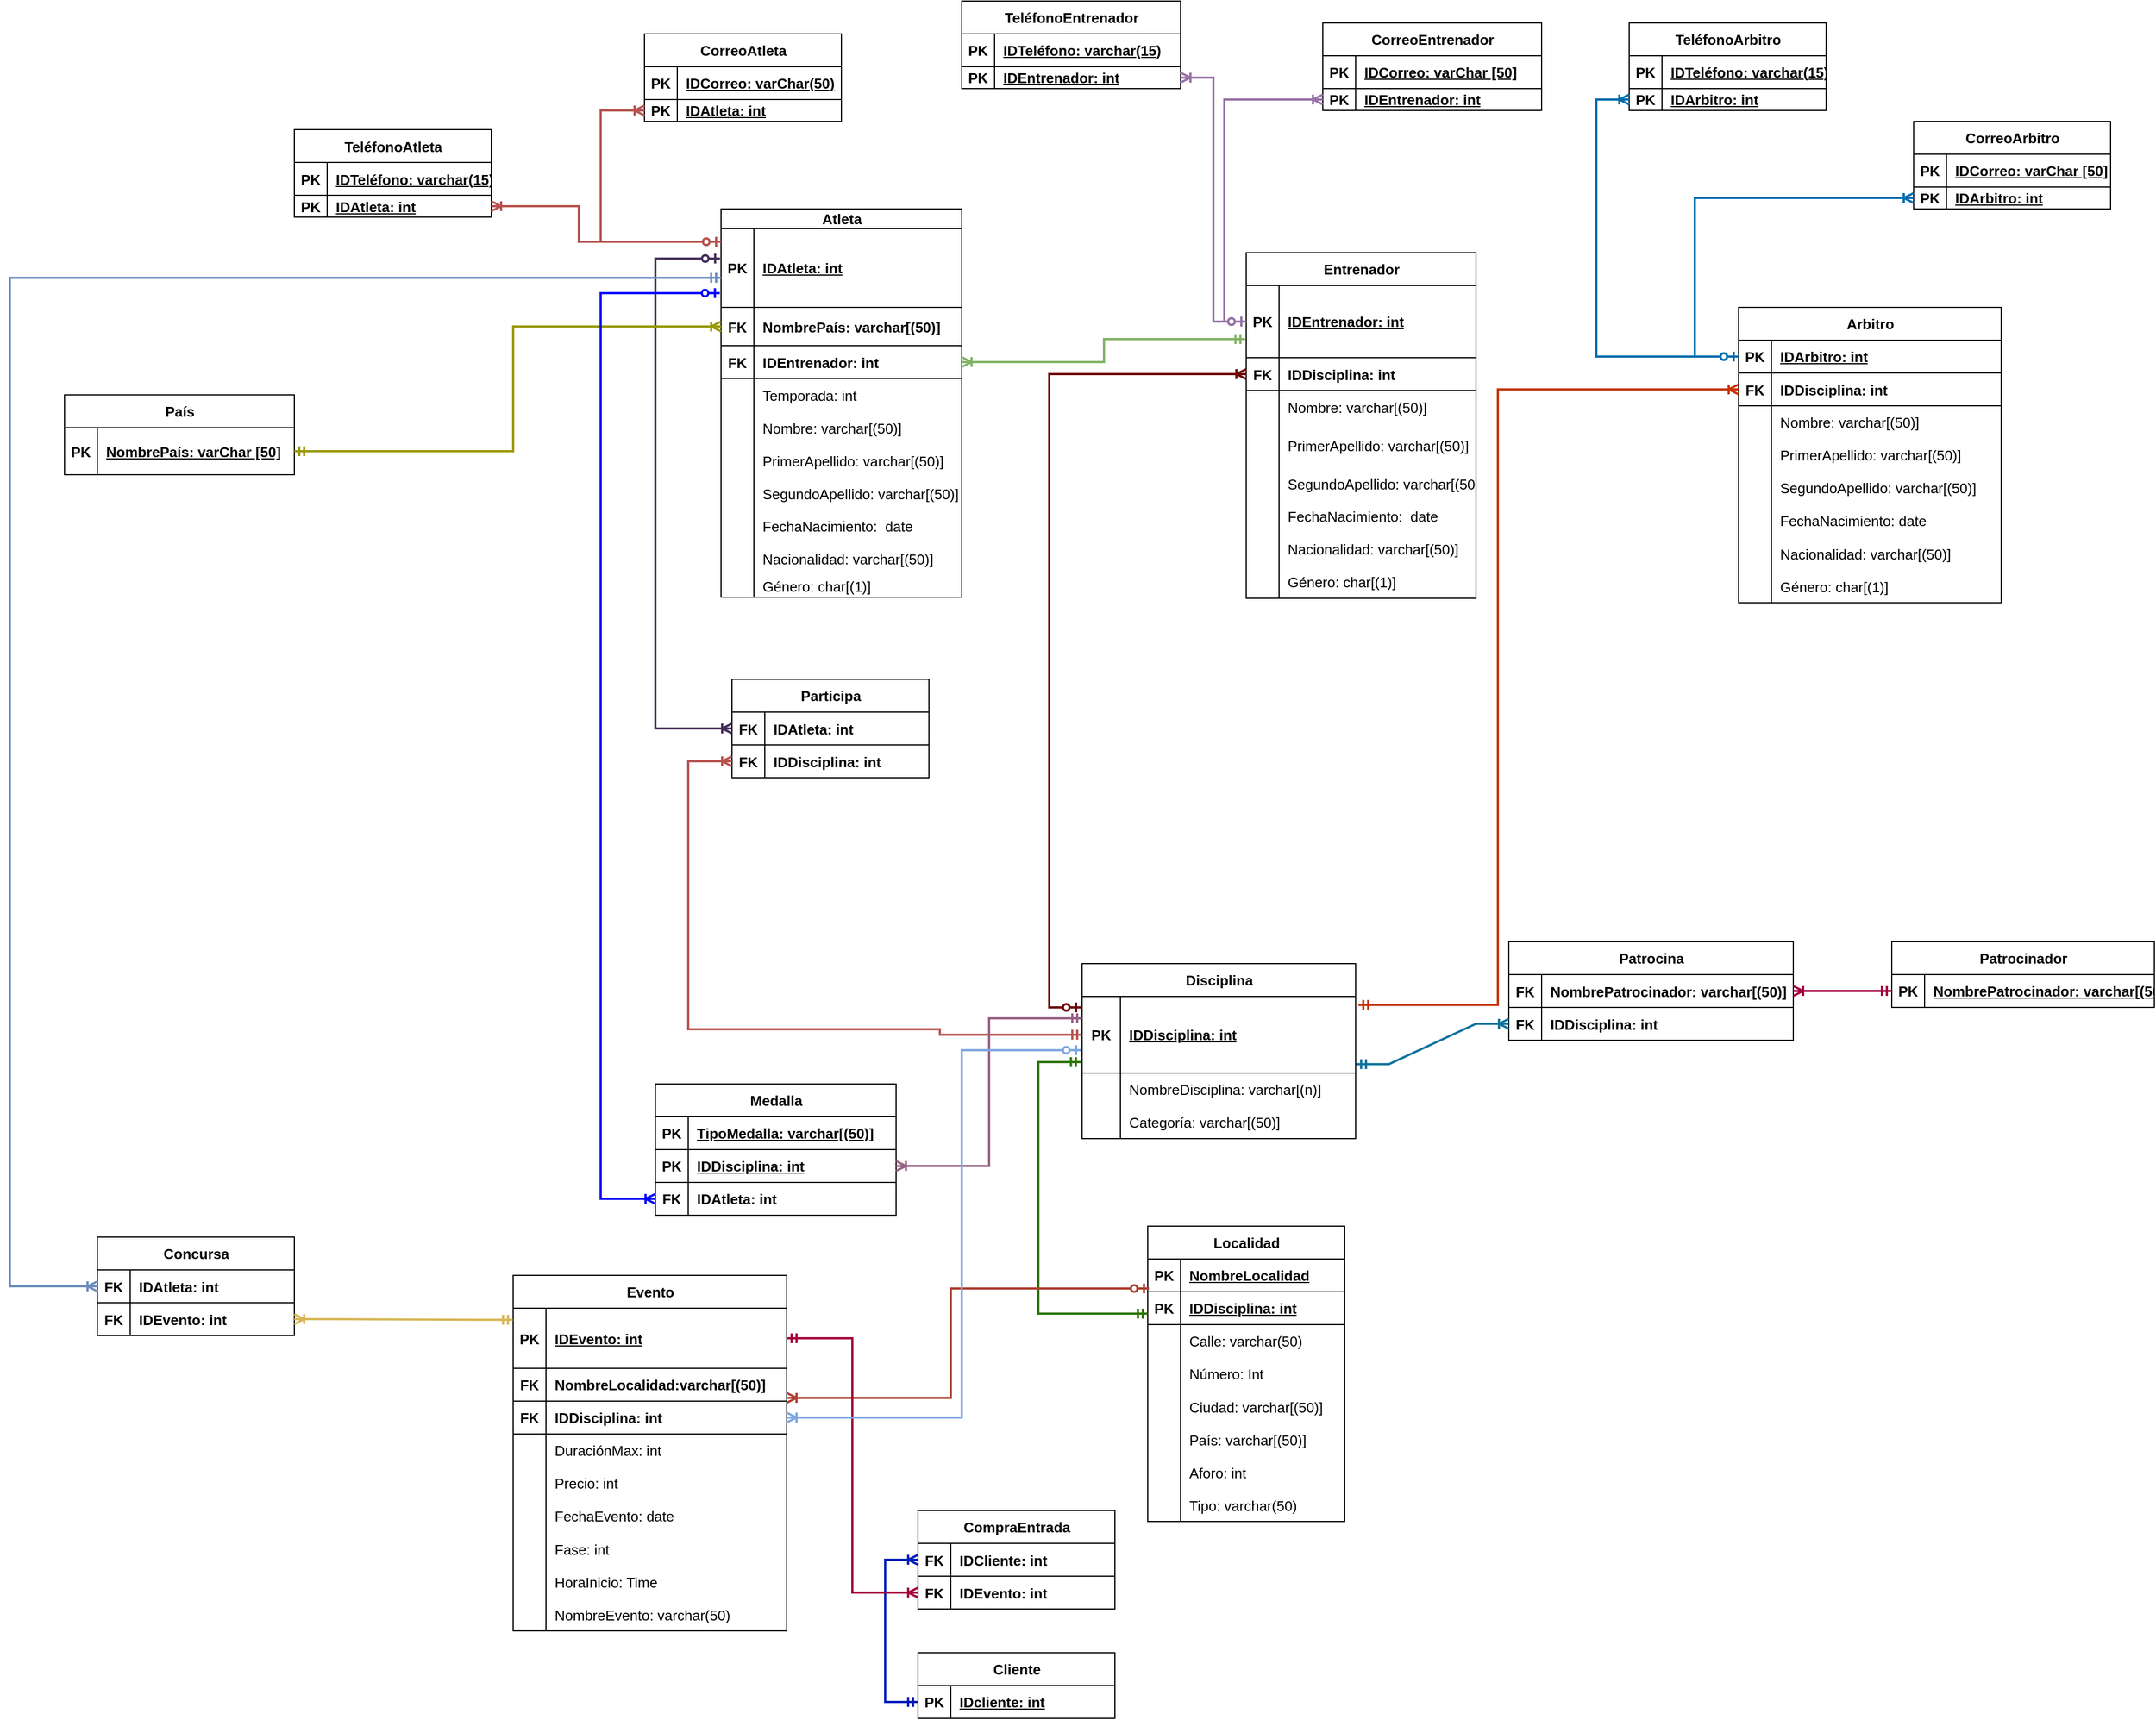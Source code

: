 <mxfile version="24.8.6">
  <diagram name="Página-1" id="cWyOJy4rAa10n7n6FvPp">
    <mxGraphModel dx="1730" dy="1534" grid="1" gridSize="10" guides="1" tooltips="1" connect="1" arrows="1" fold="1" page="1" pageScale="1" pageWidth="850" pageHeight="1100" math="0" shadow="0">
      <root>
        <mxCell id="0" />
        <mxCell id="1" parent="0" />
        <mxCell id="36T4z24LOP3LeD5Vtb74-15" value="Evento" style="shape=table;startSize=30;container=1;collapsible=1;childLayout=tableLayout;fixedRows=1;rowLines=0;fontStyle=1;align=center;resizeLast=1;html=1;fontSize=13;" parent="1" vertex="1">
          <mxGeometry x="-200" y="545" width="250" height="325" as="geometry" />
        </mxCell>
        <mxCell id="36T4z24LOP3LeD5Vtb74-16" value="" style="shape=tableRow;horizontal=0;startSize=0;swimlaneHead=0;swimlaneBody=0;fillColor=none;collapsible=0;dropTarget=0;points=[[0,0.5],[1,0.5]];portConstraint=eastwest;top=0;left=0;right=0;bottom=1;fontSize=13;" parent="36T4z24LOP3LeD5Vtb74-15" vertex="1">
          <mxGeometry y="30" width="250" height="55" as="geometry" />
        </mxCell>
        <mxCell id="36T4z24LOP3LeD5Vtb74-17" value="PK" style="shape=partialRectangle;connectable=0;fillColor=none;top=0;left=0;bottom=0;right=0;fontStyle=1;overflow=hidden;whiteSpace=wrap;html=1;fontSize=13;" parent="36T4z24LOP3LeD5Vtb74-16" vertex="1">
          <mxGeometry width="30" height="55" as="geometry">
            <mxRectangle width="30" height="55" as="alternateBounds" />
          </mxGeometry>
        </mxCell>
        <mxCell id="36T4z24LOP3LeD5Vtb74-18" value="IDEvento: int" style="shape=partialRectangle;connectable=0;fillColor=none;top=0;left=0;bottom=0;right=0;align=left;spacingLeft=6;fontStyle=5;overflow=hidden;whiteSpace=wrap;html=1;fontSize=13;" parent="36T4z24LOP3LeD5Vtb74-16" vertex="1">
          <mxGeometry x="30" width="220" height="55" as="geometry">
            <mxRectangle width="220" height="55" as="alternateBounds" />
          </mxGeometry>
        </mxCell>
        <mxCell id="vCqpdsKRJKgijNCNeV1A-1" value="" style="shape=tableRow;horizontal=0;startSize=0;swimlaneHead=0;swimlaneBody=0;fillColor=none;collapsible=0;dropTarget=0;points=[[0,0.5],[1,0.5]];portConstraint=eastwest;top=0;left=0;right=0;bottom=1;fontSize=13;" parent="36T4z24LOP3LeD5Vtb74-15" vertex="1">
          <mxGeometry y="85" width="250" height="30" as="geometry" />
        </mxCell>
        <mxCell id="vCqpdsKRJKgijNCNeV1A-2" value="FK" style="shape=partialRectangle;connectable=0;fillColor=none;top=0;left=0;bottom=0;right=0;editable=1;overflow=hidden;whiteSpace=wrap;html=1;fontStyle=1;fontSize=13;" parent="vCqpdsKRJKgijNCNeV1A-1" vertex="1">
          <mxGeometry width="30" height="30" as="geometry">
            <mxRectangle width="30" height="30" as="alternateBounds" />
          </mxGeometry>
        </mxCell>
        <mxCell id="vCqpdsKRJKgijNCNeV1A-3" value="NombreLocalidad:varchar[(50)]" style="shape=partialRectangle;connectable=0;fillColor=none;top=0;left=0;bottom=0;right=0;align=left;spacingLeft=6;overflow=hidden;whiteSpace=wrap;html=1;fontStyle=1;fontSize=13;" parent="vCqpdsKRJKgijNCNeV1A-1" vertex="1">
          <mxGeometry x="30" width="220" height="30" as="geometry">
            <mxRectangle width="220" height="30" as="alternateBounds" />
          </mxGeometry>
        </mxCell>
        <mxCell id="36T4z24LOP3LeD5Vtb74-19" value="" style="shape=tableRow;horizontal=0;startSize=0;swimlaneHead=0;swimlaneBody=0;fillColor=none;collapsible=0;dropTarget=0;points=[[0,0.5],[1,0.5]];portConstraint=eastwest;top=0;left=0;right=0;bottom=1;fontSize=13;" parent="36T4z24LOP3LeD5Vtb74-15" vertex="1">
          <mxGeometry y="115" width="250" height="30" as="geometry" />
        </mxCell>
        <mxCell id="36T4z24LOP3LeD5Vtb74-20" value="FK" style="shape=partialRectangle;connectable=0;fillColor=none;top=0;left=0;bottom=0;right=0;editable=1;overflow=hidden;whiteSpace=wrap;html=1;fontStyle=1;fontSize=13;" parent="36T4z24LOP3LeD5Vtb74-19" vertex="1">
          <mxGeometry width="30" height="30" as="geometry">
            <mxRectangle width="30" height="30" as="alternateBounds" />
          </mxGeometry>
        </mxCell>
        <mxCell id="36T4z24LOP3LeD5Vtb74-21" value="IDDisciplina: int" style="shape=partialRectangle;connectable=0;fillColor=none;top=0;left=0;bottom=0;right=0;align=left;spacingLeft=6;overflow=hidden;whiteSpace=wrap;html=1;fontStyle=1;fontSize=13;" parent="36T4z24LOP3LeD5Vtb74-19" vertex="1">
          <mxGeometry x="30" width="220" height="30" as="geometry">
            <mxRectangle width="220" height="30" as="alternateBounds" />
          </mxGeometry>
        </mxCell>
        <mxCell id="LZco95R0kcnfF2moG8rG-34" value="" style="shape=tableRow;horizontal=0;startSize=0;swimlaneHead=0;swimlaneBody=0;fillColor=none;collapsible=0;dropTarget=0;points=[[0,0.5],[1,0.5]];portConstraint=eastwest;top=0;left=0;right=0;bottom=0;fontSize=13;" parent="36T4z24LOP3LeD5Vtb74-15" vertex="1">
          <mxGeometry y="145" width="250" height="30" as="geometry" />
        </mxCell>
        <mxCell id="LZco95R0kcnfF2moG8rG-35" value="" style="shape=partialRectangle;connectable=0;fillColor=none;top=0;left=0;bottom=0;right=0;editable=1;overflow=hidden;whiteSpace=wrap;html=1;fontSize=13;" parent="LZco95R0kcnfF2moG8rG-34" vertex="1">
          <mxGeometry width="30" height="30" as="geometry">
            <mxRectangle width="30" height="30" as="alternateBounds" />
          </mxGeometry>
        </mxCell>
        <mxCell id="LZco95R0kcnfF2moG8rG-36" value="DuraciónMax: int" style="shape=partialRectangle;connectable=0;fillColor=none;top=0;left=0;bottom=0;right=0;align=left;spacingLeft=6;overflow=hidden;whiteSpace=wrap;html=1;fontSize=13;" parent="LZco95R0kcnfF2moG8rG-34" vertex="1">
          <mxGeometry x="30" width="220" height="30" as="geometry">
            <mxRectangle width="220" height="30" as="alternateBounds" />
          </mxGeometry>
        </mxCell>
        <mxCell id="36T4z24LOP3LeD5Vtb74-22" value="" style="shape=tableRow;horizontal=0;startSize=0;swimlaneHead=0;swimlaneBody=0;fillColor=none;collapsible=0;dropTarget=0;points=[[0,0.5],[1,0.5]];portConstraint=eastwest;top=0;left=0;right=0;bottom=0;fontSize=13;" parent="36T4z24LOP3LeD5Vtb74-15" vertex="1">
          <mxGeometry y="175" width="250" height="30" as="geometry" />
        </mxCell>
        <mxCell id="36T4z24LOP3LeD5Vtb74-23" value="" style="shape=partialRectangle;connectable=0;fillColor=none;top=0;left=0;bottom=0;right=0;editable=1;overflow=hidden;whiteSpace=wrap;html=1;fontSize=13;" parent="36T4z24LOP3LeD5Vtb74-22" vertex="1">
          <mxGeometry width="30" height="30" as="geometry">
            <mxRectangle width="30" height="30" as="alternateBounds" />
          </mxGeometry>
        </mxCell>
        <mxCell id="36T4z24LOP3LeD5Vtb74-24" value="Precio: int" style="shape=partialRectangle;connectable=0;fillColor=none;top=0;left=0;bottom=0;right=0;align=left;spacingLeft=6;overflow=hidden;whiteSpace=wrap;html=1;fontSize=13;" parent="36T4z24LOP3LeD5Vtb74-22" vertex="1">
          <mxGeometry x="30" width="220" height="30" as="geometry">
            <mxRectangle width="220" height="30" as="alternateBounds" />
          </mxGeometry>
        </mxCell>
        <mxCell id="36T4z24LOP3LeD5Vtb74-25" value="" style="shape=tableRow;horizontal=0;startSize=0;swimlaneHead=0;swimlaneBody=0;fillColor=none;collapsible=0;dropTarget=0;points=[[0,0.5],[1,0.5]];portConstraint=eastwest;top=0;left=0;right=0;bottom=0;fontSize=13;" parent="36T4z24LOP3LeD5Vtb74-15" vertex="1">
          <mxGeometry y="205" width="250" height="30" as="geometry" />
        </mxCell>
        <mxCell id="36T4z24LOP3LeD5Vtb74-26" value="" style="shape=partialRectangle;connectable=0;fillColor=none;top=0;left=0;bottom=0;right=0;editable=1;overflow=hidden;whiteSpace=wrap;html=1;fontSize=13;" parent="36T4z24LOP3LeD5Vtb74-25" vertex="1">
          <mxGeometry width="30" height="30" as="geometry">
            <mxRectangle width="30" height="30" as="alternateBounds" />
          </mxGeometry>
        </mxCell>
        <mxCell id="36T4z24LOP3LeD5Vtb74-27" value="FechaEvento: date" style="shape=partialRectangle;connectable=0;fillColor=none;top=0;left=0;bottom=0;right=0;align=left;spacingLeft=6;overflow=hidden;whiteSpace=wrap;html=1;fontSize=13;" parent="36T4z24LOP3LeD5Vtb74-25" vertex="1">
          <mxGeometry x="30" width="220" height="30" as="geometry">
            <mxRectangle width="220" height="30" as="alternateBounds" />
          </mxGeometry>
        </mxCell>
        <mxCell id="J7smQ2ikY7h7KTCIxJu_-4" value="" style="shape=tableRow;horizontal=0;startSize=0;swimlaneHead=0;swimlaneBody=0;fillColor=none;collapsible=0;dropTarget=0;points=[[0,0.5],[1,0.5]];portConstraint=eastwest;top=0;left=0;right=0;bottom=0;fontSize=13;" vertex="1" parent="36T4z24LOP3LeD5Vtb74-15">
          <mxGeometry y="235" width="250" height="30" as="geometry" />
        </mxCell>
        <mxCell id="J7smQ2ikY7h7KTCIxJu_-5" value="" style="shape=partialRectangle;connectable=0;fillColor=none;top=0;left=0;bottom=0;right=0;editable=1;overflow=hidden;fontSize=13;" vertex="1" parent="J7smQ2ikY7h7KTCIxJu_-4">
          <mxGeometry width="30" height="30" as="geometry">
            <mxRectangle width="30" height="30" as="alternateBounds" />
          </mxGeometry>
        </mxCell>
        <mxCell id="J7smQ2ikY7h7KTCIxJu_-6" value="Fase: int" style="shape=partialRectangle;connectable=0;fillColor=none;top=0;left=0;bottom=0;right=0;align=left;spacingLeft=6;overflow=hidden;fontSize=13;" vertex="1" parent="J7smQ2ikY7h7KTCIxJu_-4">
          <mxGeometry x="30" width="220" height="30" as="geometry">
            <mxRectangle width="220" height="30" as="alternateBounds" />
          </mxGeometry>
        </mxCell>
        <mxCell id="J7smQ2ikY7h7KTCIxJu_-1" value="" style="shape=tableRow;horizontal=0;startSize=0;swimlaneHead=0;swimlaneBody=0;fillColor=none;collapsible=0;dropTarget=0;points=[[0,0.5],[1,0.5]];portConstraint=eastwest;top=0;left=0;right=0;bottom=0;fontSize=13;" vertex="1" parent="36T4z24LOP3LeD5Vtb74-15">
          <mxGeometry y="265" width="250" height="30" as="geometry" />
        </mxCell>
        <mxCell id="J7smQ2ikY7h7KTCIxJu_-2" value="" style="shape=partialRectangle;connectable=0;fillColor=none;top=0;left=0;bottom=0;right=0;editable=1;overflow=hidden;fontSize=13;" vertex="1" parent="J7smQ2ikY7h7KTCIxJu_-1">
          <mxGeometry width="30" height="30" as="geometry">
            <mxRectangle width="30" height="30" as="alternateBounds" />
          </mxGeometry>
        </mxCell>
        <mxCell id="J7smQ2ikY7h7KTCIxJu_-3" value="HoraInicio: Time" style="shape=partialRectangle;connectable=0;fillColor=none;top=0;left=0;bottom=0;right=0;align=left;spacingLeft=6;overflow=hidden;fontSize=13;" vertex="1" parent="J7smQ2ikY7h7KTCIxJu_-1">
          <mxGeometry x="30" width="220" height="30" as="geometry">
            <mxRectangle width="220" height="30" as="alternateBounds" />
          </mxGeometry>
        </mxCell>
        <mxCell id="36T4z24LOP3LeD5Vtb74-126" value="" style="shape=tableRow;horizontal=0;startSize=0;swimlaneHead=0;swimlaneBody=0;fillColor=none;collapsible=0;dropTarget=0;points=[[0,0.5],[1,0.5]];portConstraint=eastwest;top=0;left=0;right=0;bottom=0;fontSize=13;" parent="36T4z24LOP3LeD5Vtb74-15" vertex="1">
          <mxGeometry y="295" width="250" height="30" as="geometry" />
        </mxCell>
        <mxCell id="36T4z24LOP3LeD5Vtb74-127" value="" style="shape=partialRectangle;connectable=0;fillColor=none;top=0;left=0;bottom=0;right=0;editable=1;overflow=hidden;fontSize=13;" parent="36T4z24LOP3LeD5Vtb74-126" vertex="1">
          <mxGeometry width="30" height="30" as="geometry">
            <mxRectangle width="30" height="30" as="alternateBounds" />
          </mxGeometry>
        </mxCell>
        <mxCell id="36T4z24LOP3LeD5Vtb74-128" value="NombreEvento: varchar(50)" style="shape=partialRectangle;connectable=0;fillColor=none;top=0;left=0;bottom=0;right=0;align=left;spacingLeft=6;overflow=hidden;fontSize=13;" parent="36T4z24LOP3LeD5Vtb74-126" vertex="1">
          <mxGeometry x="30" width="220" height="30" as="geometry">
            <mxRectangle width="220" height="30" as="alternateBounds" />
          </mxGeometry>
        </mxCell>
        <mxCell id="36T4z24LOP3LeD5Vtb74-138" value="Entrenador" style="shape=table;startSize=30;container=1;collapsible=1;childLayout=tableLayout;fixedRows=1;rowLines=0;fontStyle=1;align=center;resizeLast=1;html=1;fontSize=13;" parent="1" vertex="1">
          <mxGeometry x="470" y="-390" width="210" height="316" as="geometry" />
        </mxCell>
        <mxCell id="36T4z24LOP3LeD5Vtb74-139" value="" style="shape=tableRow;horizontal=0;startSize=0;swimlaneHead=0;swimlaneBody=0;fillColor=none;collapsible=0;dropTarget=0;points=[[0,0.5],[1,0.5]];portConstraint=eastwest;top=0;left=0;right=0;bottom=1;fontSize=13;" parent="36T4z24LOP3LeD5Vtb74-138" vertex="1">
          <mxGeometry y="30" width="210" height="66" as="geometry" />
        </mxCell>
        <mxCell id="36T4z24LOP3LeD5Vtb74-140" value="PK" style="shape=partialRectangle;connectable=0;fillColor=none;top=0;left=0;bottom=0;right=0;fontStyle=1;overflow=hidden;whiteSpace=wrap;html=1;fontSize=13;" parent="36T4z24LOP3LeD5Vtb74-139" vertex="1">
          <mxGeometry width="30" height="66" as="geometry">
            <mxRectangle width="30" height="66" as="alternateBounds" />
          </mxGeometry>
        </mxCell>
        <mxCell id="36T4z24LOP3LeD5Vtb74-141" value="IDEntrenador: int" style="shape=partialRectangle;connectable=0;fillColor=none;top=0;left=0;bottom=0;right=0;align=left;spacingLeft=6;fontStyle=5;overflow=hidden;whiteSpace=wrap;html=1;fontSize=13;" parent="36T4z24LOP3LeD5Vtb74-139" vertex="1">
          <mxGeometry x="30" width="180" height="66" as="geometry">
            <mxRectangle width="180" height="66" as="alternateBounds" />
          </mxGeometry>
        </mxCell>
        <mxCell id="36T4z24LOP3LeD5Vtb74-164" value="" style="shape=tableRow;horizontal=0;startSize=0;swimlaneHead=0;swimlaneBody=0;fillColor=none;collapsible=0;dropTarget=0;points=[[0,0.5],[1,0.5]];portConstraint=eastwest;top=0;left=0;right=0;bottom=1;fontStyle=0;spacing=2;fontSize=13;" parent="36T4z24LOP3LeD5Vtb74-138" vertex="1">
          <mxGeometry y="96" width="210" height="30" as="geometry" />
        </mxCell>
        <mxCell id="36T4z24LOP3LeD5Vtb74-165" value="FK" style="shape=partialRectangle;connectable=0;fillColor=none;top=0;left=0;bottom=0;right=0;editable=1;overflow=hidden;fontStyle=1;fontSize=13;" parent="36T4z24LOP3LeD5Vtb74-164" vertex="1">
          <mxGeometry width="30" height="30" as="geometry">
            <mxRectangle width="30" height="30" as="alternateBounds" />
          </mxGeometry>
        </mxCell>
        <mxCell id="36T4z24LOP3LeD5Vtb74-166" value="IDDisciplina: int" style="shape=partialRectangle;connectable=0;fillColor=none;top=0;left=0;bottom=0;right=0;align=left;spacingLeft=6;overflow=hidden;fontStyle=1;fontSize=13;" parent="36T4z24LOP3LeD5Vtb74-164" vertex="1">
          <mxGeometry x="30" width="180" height="30" as="geometry">
            <mxRectangle width="180" height="30" as="alternateBounds" />
          </mxGeometry>
        </mxCell>
        <mxCell id="wlwj411Kuk6rDO_IyDqp-84" value="" style="shape=tableRow;horizontal=0;startSize=0;swimlaneHead=0;swimlaneBody=0;fillColor=none;collapsible=0;dropTarget=0;points=[[0,0.5],[1,0.5]];portConstraint=eastwest;top=0;left=0;right=0;bottom=0;fontSize=13;" parent="36T4z24LOP3LeD5Vtb74-138" vertex="1">
          <mxGeometry y="126" width="210" height="30" as="geometry" />
        </mxCell>
        <mxCell id="wlwj411Kuk6rDO_IyDqp-85" value="" style="shape=partialRectangle;connectable=0;fillColor=none;top=0;left=0;bottom=0;right=0;editable=1;overflow=hidden;fontSize=13;" parent="wlwj411Kuk6rDO_IyDqp-84" vertex="1">
          <mxGeometry width="30" height="30" as="geometry">
            <mxRectangle width="30" height="30" as="alternateBounds" />
          </mxGeometry>
        </mxCell>
        <mxCell id="wlwj411Kuk6rDO_IyDqp-86" value="Nombre: varchar[(50)]" style="shape=partialRectangle;connectable=0;fillColor=none;top=0;left=0;bottom=0;right=0;align=left;spacingLeft=6;overflow=hidden;fontSize=13;" parent="wlwj411Kuk6rDO_IyDqp-84" vertex="1">
          <mxGeometry x="30" width="180" height="30" as="geometry">
            <mxRectangle width="180" height="30" as="alternateBounds" />
          </mxGeometry>
        </mxCell>
        <mxCell id="36T4z24LOP3LeD5Vtb74-167" value="" style="shape=tableRow;horizontal=0;startSize=0;swimlaneHead=0;swimlaneBody=0;fillColor=none;collapsible=0;dropTarget=0;points=[[0,0.5],[1,0.5]];portConstraint=eastwest;top=0;left=0;right=0;bottom=0;fontSize=13;" parent="36T4z24LOP3LeD5Vtb74-138" vertex="1">
          <mxGeometry y="156" width="210" height="40" as="geometry" />
        </mxCell>
        <mxCell id="36T4z24LOP3LeD5Vtb74-168" value="" style="shape=partialRectangle;connectable=0;fillColor=none;top=0;left=0;bottom=0;right=0;editable=1;overflow=hidden;fontSize=13;" parent="36T4z24LOP3LeD5Vtb74-167" vertex="1">
          <mxGeometry width="30" height="40" as="geometry">
            <mxRectangle width="30" height="40" as="alternateBounds" />
          </mxGeometry>
        </mxCell>
        <mxCell id="36T4z24LOP3LeD5Vtb74-169" value="PrimerApellido: varchar[(50)]" style="shape=partialRectangle;connectable=0;fillColor=none;top=0;left=0;bottom=0;right=0;align=left;spacingLeft=6;overflow=hidden;fontSize=13;" parent="36T4z24LOP3LeD5Vtb74-167" vertex="1">
          <mxGeometry x="30" width="180" height="40" as="geometry">
            <mxRectangle width="180" height="40" as="alternateBounds" />
          </mxGeometry>
        </mxCell>
        <mxCell id="36T4z24LOP3LeD5Vtb74-170" value="" style="shape=tableRow;horizontal=0;startSize=0;swimlaneHead=0;swimlaneBody=0;fillColor=none;collapsible=0;dropTarget=0;points=[[0,0.5],[1,0.5]];portConstraint=eastwest;top=0;left=0;right=0;bottom=0;fontSize=13;" parent="36T4z24LOP3LeD5Vtb74-138" vertex="1">
          <mxGeometry y="196" width="210" height="30" as="geometry" />
        </mxCell>
        <mxCell id="36T4z24LOP3LeD5Vtb74-171" value="" style="shape=partialRectangle;connectable=0;fillColor=none;top=0;left=0;bottom=0;right=0;editable=1;overflow=hidden;fontSize=13;" parent="36T4z24LOP3LeD5Vtb74-170" vertex="1">
          <mxGeometry width="30" height="30" as="geometry">
            <mxRectangle width="30" height="30" as="alternateBounds" />
          </mxGeometry>
        </mxCell>
        <mxCell id="36T4z24LOP3LeD5Vtb74-172" value="SegundoApellido: varchar[(50)]" style="shape=partialRectangle;connectable=0;fillColor=none;top=0;left=0;bottom=0;right=0;align=left;spacingLeft=6;overflow=hidden;fontSize=13;" parent="36T4z24LOP3LeD5Vtb74-170" vertex="1">
          <mxGeometry x="30" width="180" height="30" as="geometry">
            <mxRectangle width="180" height="30" as="alternateBounds" />
          </mxGeometry>
        </mxCell>
        <mxCell id="36T4z24LOP3LeD5Vtb74-142" value="" style="shape=tableRow;horizontal=0;startSize=0;swimlaneHead=0;swimlaneBody=0;fillColor=none;collapsible=0;dropTarget=0;points=[[0,0.5],[1,0.5]];portConstraint=eastwest;top=0;left=0;right=0;bottom=0;fontSize=13;" parent="36T4z24LOP3LeD5Vtb74-138" vertex="1">
          <mxGeometry y="226" width="210" height="30" as="geometry" />
        </mxCell>
        <mxCell id="36T4z24LOP3LeD5Vtb74-143" value="" style="shape=partialRectangle;connectable=0;fillColor=none;top=0;left=0;bottom=0;right=0;editable=1;overflow=hidden;whiteSpace=wrap;html=1;fontSize=13;" parent="36T4z24LOP3LeD5Vtb74-142" vertex="1">
          <mxGeometry width="30" height="30" as="geometry">
            <mxRectangle width="30" height="30" as="alternateBounds" />
          </mxGeometry>
        </mxCell>
        <mxCell id="36T4z24LOP3LeD5Vtb74-144" value="&lt;div style=&quot;font-size: 13px;&quot;&gt;FechaNacimiento:&amp;nbsp; date&lt;br style=&quot;font-size: 13px;&quot;&gt;&lt;/div&gt;" style="shape=partialRectangle;connectable=0;fillColor=none;top=0;left=0;bottom=0;right=0;align=left;spacingLeft=6;overflow=hidden;whiteSpace=wrap;html=1;fontSize=13;" parent="36T4z24LOP3LeD5Vtb74-142" vertex="1">
          <mxGeometry x="30" width="180" height="30" as="geometry">
            <mxRectangle width="180" height="30" as="alternateBounds" />
          </mxGeometry>
        </mxCell>
        <mxCell id="36T4z24LOP3LeD5Vtb74-145" value="" style="shape=tableRow;horizontal=0;startSize=0;swimlaneHead=0;swimlaneBody=0;fillColor=none;collapsible=0;dropTarget=0;points=[[0,0.5],[1,0.5]];portConstraint=eastwest;top=0;left=0;right=0;bottom=0;fontSize=13;" parent="36T4z24LOP3LeD5Vtb74-138" vertex="1">
          <mxGeometry y="256" width="210" height="30" as="geometry" />
        </mxCell>
        <mxCell id="36T4z24LOP3LeD5Vtb74-146" value="" style="shape=partialRectangle;connectable=0;fillColor=none;top=0;left=0;bottom=0;right=0;editable=1;overflow=hidden;whiteSpace=wrap;html=1;fontSize=13;" parent="36T4z24LOP3LeD5Vtb74-145" vertex="1">
          <mxGeometry width="30" height="30" as="geometry">
            <mxRectangle width="30" height="30" as="alternateBounds" />
          </mxGeometry>
        </mxCell>
        <mxCell id="36T4z24LOP3LeD5Vtb74-147" value="Nacionalidad: varchar[(50)] " style="shape=partialRectangle;connectable=0;fillColor=none;top=0;left=0;bottom=0;right=0;align=left;spacingLeft=6;overflow=hidden;whiteSpace=wrap;html=1;fontSize=13;" parent="36T4z24LOP3LeD5Vtb74-145" vertex="1">
          <mxGeometry x="30" width="180" height="30" as="geometry">
            <mxRectangle width="180" height="30" as="alternateBounds" />
          </mxGeometry>
        </mxCell>
        <mxCell id="36T4z24LOP3LeD5Vtb74-148" value="" style="shape=tableRow;horizontal=0;startSize=0;swimlaneHead=0;swimlaneBody=0;fillColor=none;collapsible=0;dropTarget=0;points=[[0,0.5],[1,0.5]];portConstraint=eastwest;top=0;left=0;right=0;bottom=0;fontSize=13;" parent="36T4z24LOP3LeD5Vtb74-138" vertex="1">
          <mxGeometry y="286" width="210" height="30" as="geometry" />
        </mxCell>
        <mxCell id="36T4z24LOP3LeD5Vtb74-149" value="" style="shape=partialRectangle;connectable=0;fillColor=none;top=0;left=0;bottom=0;right=0;editable=1;overflow=hidden;whiteSpace=wrap;html=1;fontSize=13;" parent="36T4z24LOP3LeD5Vtb74-148" vertex="1">
          <mxGeometry width="30" height="30" as="geometry">
            <mxRectangle width="30" height="30" as="alternateBounds" />
          </mxGeometry>
        </mxCell>
        <mxCell id="36T4z24LOP3LeD5Vtb74-150" value="&lt;div style=&quot;font-size: 13px;&quot;&gt;Género: char[(1)]&lt;br style=&quot;font-size: 13px;&quot;&gt;&lt;/div&gt;" style="shape=partialRectangle;connectable=0;fillColor=none;top=0;left=0;bottom=0;right=0;align=left;spacingLeft=6;overflow=hidden;whiteSpace=wrap;html=1;fontSize=13;" parent="36T4z24LOP3LeD5Vtb74-148" vertex="1">
          <mxGeometry x="30" width="180" height="30" as="geometry">
            <mxRectangle width="180" height="30" as="alternateBounds" />
          </mxGeometry>
        </mxCell>
        <mxCell id="36T4z24LOP3LeD5Vtb74-151" value="Arbitro" style="shape=table;startSize=30;container=1;collapsible=1;childLayout=tableLayout;fixedRows=1;rowLines=0;fontStyle=1;align=center;resizeLast=1;html=1;fontSize=13;" parent="1" vertex="1">
          <mxGeometry x="920" y="-340" width="240" height="270" as="geometry" />
        </mxCell>
        <mxCell id="36T4z24LOP3LeD5Vtb74-152" value="" style="shape=tableRow;horizontal=0;startSize=0;swimlaneHead=0;swimlaneBody=0;fillColor=none;collapsible=0;dropTarget=0;points=[[0,0.5],[1,0.5]];portConstraint=eastwest;top=0;left=0;right=0;bottom=1;fontSize=13;" parent="36T4z24LOP3LeD5Vtb74-151" vertex="1">
          <mxGeometry y="30" width="240" height="30" as="geometry" />
        </mxCell>
        <mxCell id="36T4z24LOP3LeD5Vtb74-153" value="PK" style="shape=partialRectangle;connectable=0;fillColor=none;top=0;left=0;bottom=0;right=0;fontStyle=1;overflow=hidden;whiteSpace=wrap;html=1;fontSize=13;" parent="36T4z24LOP3LeD5Vtb74-152" vertex="1">
          <mxGeometry width="30" height="30" as="geometry">
            <mxRectangle width="30" height="30" as="alternateBounds" />
          </mxGeometry>
        </mxCell>
        <mxCell id="36T4z24LOP3LeD5Vtb74-154" value="IDArbitro: int" style="shape=partialRectangle;connectable=0;fillColor=none;top=0;left=0;bottom=0;right=0;align=left;spacingLeft=6;fontStyle=5;overflow=hidden;whiteSpace=wrap;html=1;fontSize=13;" parent="36T4z24LOP3LeD5Vtb74-152" vertex="1">
          <mxGeometry x="30" width="210" height="30" as="geometry">
            <mxRectangle width="210" height="30" as="alternateBounds" />
          </mxGeometry>
        </mxCell>
        <mxCell id="q2yrCnXa5M1frAqMx9y7-29" value="" style="shape=tableRow;horizontal=0;startSize=0;swimlaneHead=0;swimlaneBody=0;fillColor=none;collapsible=0;dropTarget=0;points=[[0,0.5],[1,0.5]];portConstraint=eastwest;top=0;left=0;right=0;bottom=0;fontSize=13;" parent="36T4z24LOP3LeD5Vtb74-151" vertex="1">
          <mxGeometry y="60" width="240" height="30" as="geometry" />
        </mxCell>
        <mxCell id="q2yrCnXa5M1frAqMx9y7-30" value="FK" style="shape=partialRectangle;connectable=0;fillColor=none;top=0;left=0;bottom=1;right=0;editable=1;overflow=hidden;fontStyle=1;fontSize=13;" parent="q2yrCnXa5M1frAqMx9y7-29" vertex="1">
          <mxGeometry width="30" height="30" as="geometry">
            <mxRectangle width="30" height="30" as="alternateBounds" />
          </mxGeometry>
        </mxCell>
        <mxCell id="q2yrCnXa5M1frAqMx9y7-31" value="IDDisciplina: int" style="shape=partialRectangle;connectable=0;fillColor=none;top=0;left=0;bottom=1;right=0;align=left;spacingLeft=6;overflow=hidden;fontStyle=1;fontSize=13;" parent="q2yrCnXa5M1frAqMx9y7-29" vertex="1">
          <mxGeometry x="30" width="210" height="30" as="geometry">
            <mxRectangle width="210" height="30" as="alternateBounds" />
          </mxGeometry>
        </mxCell>
        <mxCell id="36T4z24LOP3LeD5Vtb74-155" value="" style="shape=tableRow;horizontal=0;startSize=0;swimlaneHead=0;swimlaneBody=0;fillColor=none;collapsible=0;dropTarget=0;points=[[0,0.5],[1,0.5]];portConstraint=eastwest;top=0;left=0;right=0;bottom=0;fontSize=13;" parent="36T4z24LOP3LeD5Vtb74-151" vertex="1">
          <mxGeometry y="90" width="240" height="30" as="geometry" />
        </mxCell>
        <mxCell id="36T4z24LOP3LeD5Vtb74-156" value="" style="shape=partialRectangle;connectable=0;fillColor=none;top=0;left=0;bottom=0;right=0;editable=1;overflow=hidden;whiteSpace=wrap;html=1;fontSize=13;" parent="36T4z24LOP3LeD5Vtb74-155" vertex="1">
          <mxGeometry width="30" height="30" as="geometry">
            <mxRectangle width="30" height="30" as="alternateBounds" />
          </mxGeometry>
        </mxCell>
        <mxCell id="36T4z24LOP3LeD5Vtb74-157" value="Nombre: varchar[(50)]" style="shape=partialRectangle;connectable=0;fillColor=none;top=0;left=0;bottom=0;right=0;align=left;spacingLeft=6;overflow=hidden;whiteSpace=wrap;html=1;fontSize=13;" parent="36T4z24LOP3LeD5Vtb74-155" vertex="1">
          <mxGeometry x="30" width="210" height="30" as="geometry">
            <mxRectangle width="210" height="30" as="alternateBounds" />
          </mxGeometry>
        </mxCell>
        <mxCell id="36T4z24LOP3LeD5Vtb74-158" value="" style="shape=tableRow;horizontal=0;startSize=0;swimlaneHead=0;swimlaneBody=0;fillColor=none;collapsible=0;dropTarget=0;points=[[0,0.5],[1,0.5]];portConstraint=eastwest;top=0;left=0;right=0;bottom=0;fontSize=13;" parent="36T4z24LOP3LeD5Vtb74-151" vertex="1">
          <mxGeometry y="120" width="240" height="30" as="geometry" />
        </mxCell>
        <mxCell id="36T4z24LOP3LeD5Vtb74-159" value="" style="shape=partialRectangle;connectable=0;fillColor=none;top=0;left=0;bottom=0;right=0;editable=1;overflow=hidden;whiteSpace=wrap;html=1;fontSize=13;" parent="36T4z24LOP3LeD5Vtb74-158" vertex="1">
          <mxGeometry width="30" height="30" as="geometry">
            <mxRectangle width="30" height="30" as="alternateBounds" />
          </mxGeometry>
        </mxCell>
        <mxCell id="36T4z24LOP3LeD5Vtb74-160" value="PrimerApellido: varchar[(50)]" style="shape=partialRectangle;connectable=0;fillColor=none;top=0;left=0;bottom=0;right=0;align=left;spacingLeft=6;overflow=hidden;whiteSpace=wrap;html=1;fontSize=13;" parent="36T4z24LOP3LeD5Vtb74-158" vertex="1">
          <mxGeometry x="30" width="210" height="30" as="geometry">
            <mxRectangle width="210" height="30" as="alternateBounds" />
          </mxGeometry>
        </mxCell>
        <mxCell id="36T4z24LOP3LeD5Vtb74-161" value="" style="shape=tableRow;horizontal=0;startSize=0;swimlaneHead=0;swimlaneBody=0;fillColor=none;collapsible=0;dropTarget=0;points=[[0,0.5],[1,0.5]];portConstraint=eastwest;top=0;left=0;right=0;bottom=0;fontSize=13;" parent="36T4z24LOP3LeD5Vtb74-151" vertex="1">
          <mxGeometry y="150" width="240" height="30" as="geometry" />
        </mxCell>
        <mxCell id="36T4z24LOP3LeD5Vtb74-162" value="" style="shape=partialRectangle;connectable=0;fillColor=none;top=0;left=0;bottom=0;right=0;editable=1;overflow=hidden;whiteSpace=wrap;html=1;fontSize=13;" parent="36T4z24LOP3LeD5Vtb74-161" vertex="1">
          <mxGeometry width="30" height="30" as="geometry">
            <mxRectangle width="30" height="30" as="alternateBounds" />
          </mxGeometry>
        </mxCell>
        <mxCell id="36T4z24LOP3LeD5Vtb74-163" value="SegundoApellido: varchar[(50)]" style="shape=partialRectangle;connectable=0;fillColor=none;top=0;left=0;bottom=0;right=0;align=left;spacingLeft=6;overflow=hidden;whiteSpace=wrap;html=1;fontSize=13;" parent="36T4z24LOP3LeD5Vtb74-161" vertex="1">
          <mxGeometry x="30" width="210" height="30" as="geometry">
            <mxRectangle width="210" height="30" as="alternateBounds" />
          </mxGeometry>
        </mxCell>
        <mxCell id="9tRWBcBBaT76NV6u4gut-1" value="" style="shape=tableRow;horizontal=0;startSize=0;swimlaneHead=0;swimlaneBody=0;fillColor=none;collapsible=0;dropTarget=0;points=[[0,0.5],[1,0.5]];portConstraint=eastwest;top=0;left=0;right=0;bottom=0;fontSize=13;" parent="36T4z24LOP3LeD5Vtb74-151" vertex="1">
          <mxGeometry y="180" width="240" height="30" as="geometry" />
        </mxCell>
        <mxCell id="9tRWBcBBaT76NV6u4gut-2" value="" style="shape=partialRectangle;connectable=0;fillColor=none;top=0;left=0;bottom=0;right=0;editable=1;overflow=hidden;whiteSpace=wrap;html=1;fontSize=13;" parent="9tRWBcBBaT76NV6u4gut-1" vertex="1">
          <mxGeometry width="30" height="30" as="geometry">
            <mxRectangle width="30" height="30" as="alternateBounds" />
          </mxGeometry>
        </mxCell>
        <mxCell id="9tRWBcBBaT76NV6u4gut-3" value="FechaNacimiento: date" style="shape=partialRectangle;connectable=0;fillColor=none;top=0;left=0;bottom=0;right=0;align=left;spacingLeft=6;overflow=hidden;whiteSpace=wrap;html=1;fontSize=13;" parent="9tRWBcBBaT76NV6u4gut-1" vertex="1">
          <mxGeometry x="30" width="210" height="30" as="geometry">
            <mxRectangle width="210" height="30" as="alternateBounds" />
          </mxGeometry>
        </mxCell>
        <mxCell id="nFd2LTMDBVpqRNZDv_q9-33" value="" style="shape=tableRow;horizontal=0;startSize=0;swimlaneHead=0;swimlaneBody=0;fillColor=none;collapsible=0;dropTarget=0;points=[[0,0.5],[1,0.5]];portConstraint=eastwest;top=0;left=0;right=0;bottom=0;fontSize=13;" parent="36T4z24LOP3LeD5Vtb74-151" vertex="1">
          <mxGeometry y="210" width="240" height="30" as="geometry" />
        </mxCell>
        <mxCell id="nFd2LTMDBVpqRNZDv_q9-34" value="" style="shape=partialRectangle;connectable=0;fillColor=none;top=0;left=0;bottom=0;right=0;editable=1;overflow=hidden;fontSize=13;" parent="nFd2LTMDBVpqRNZDv_q9-33" vertex="1">
          <mxGeometry width="30" height="30" as="geometry">
            <mxRectangle width="30" height="30" as="alternateBounds" />
          </mxGeometry>
        </mxCell>
        <mxCell id="nFd2LTMDBVpqRNZDv_q9-35" value="Nacionalidad: varchar[(50)]" style="shape=partialRectangle;connectable=0;fillColor=none;top=0;left=0;bottom=0;right=0;align=left;spacingLeft=6;overflow=hidden;fontSize=13;" parent="nFd2LTMDBVpqRNZDv_q9-33" vertex="1">
          <mxGeometry x="30" width="210" height="30" as="geometry">
            <mxRectangle width="210" height="30" as="alternateBounds" />
          </mxGeometry>
        </mxCell>
        <mxCell id="nFd2LTMDBVpqRNZDv_q9-36" value="" style="shape=tableRow;horizontal=0;startSize=0;swimlaneHead=0;swimlaneBody=0;fillColor=none;collapsible=0;dropTarget=0;points=[[0,0.5],[1,0.5]];portConstraint=eastwest;top=0;left=0;right=0;bottom=0;fontSize=13;" parent="36T4z24LOP3LeD5Vtb74-151" vertex="1">
          <mxGeometry y="240" width="240" height="30" as="geometry" />
        </mxCell>
        <mxCell id="nFd2LTMDBVpqRNZDv_q9-37" value="" style="shape=partialRectangle;connectable=0;fillColor=none;top=0;left=0;bottom=0;right=0;editable=1;overflow=hidden;fontSize=13;" parent="nFd2LTMDBVpqRNZDv_q9-36" vertex="1">
          <mxGeometry width="30" height="30" as="geometry">
            <mxRectangle width="30" height="30" as="alternateBounds" />
          </mxGeometry>
        </mxCell>
        <mxCell id="nFd2LTMDBVpqRNZDv_q9-38" value="Género: char[(1)]" style="shape=partialRectangle;connectable=0;fillColor=none;top=0;left=0;bottom=0;right=0;align=left;spacingLeft=6;overflow=hidden;fontSize=13;" parent="nFd2LTMDBVpqRNZDv_q9-36" vertex="1">
          <mxGeometry x="30" width="210" height="30" as="geometry">
            <mxRectangle width="210" height="30" as="alternateBounds" />
          </mxGeometry>
        </mxCell>
        <mxCell id="cqkPvYUDdSKqJvLp3jxx-15" value="Disciplina" style="shape=table;startSize=30;container=1;collapsible=1;childLayout=tableLayout;fixedRows=1;rowLines=0;fontStyle=1;align=center;resizeLast=1;html=1;fontSize=13;" parent="1" vertex="1">
          <mxGeometry x="320" y="260" width="250" height="160" as="geometry" />
        </mxCell>
        <mxCell id="cqkPvYUDdSKqJvLp3jxx-16" value="" style="shape=tableRow;horizontal=0;startSize=0;swimlaneHead=0;swimlaneBody=0;fillColor=none;collapsible=0;dropTarget=0;points=[[0,0.5],[1,0.5]];portConstraint=eastwest;top=0;left=0;right=0;bottom=1;fontSize=13;" parent="cqkPvYUDdSKqJvLp3jxx-15" vertex="1">
          <mxGeometry y="30" width="250" height="70" as="geometry" />
        </mxCell>
        <mxCell id="cqkPvYUDdSKqJvLp3jxx-17" value="PK" style="shape=partialRectangle;connectable=0;fillColor=none;top=0;left=0;bottom=0;right=0;fontStyle=1;overflow=hidden;whiteSpace=wrap;html=1;fontSize=13;" parent="cqkPvYUDdSKqJvLp3jxx-16" vertex="1">
          <mxGeometry width="35" height="70" as="geometry">
            <mxRectangle width="35" height="70" as="alternateBounds" />
          </mxGeometry>
        </mxCell>
        <mxCell id="cqkPvYUDdSKqJvLp3jxx-18" value="IDDisciplina: int" style="shape=partialRectangle;connectable=0;fillColor=none;top=0;left=0;bottom=0;right=0;align=left;spacingLeft=6;fontStyle=5;overflow=hidden;whiteSpace=wrap;html=1;fontSize=13;" parent="cqkPvYUDdSKqJvLp3jxx-16" vertex="1">
          <mxGeometry x="35" width="215" height="70" as="geometry">
            <mxRectangle width="215" height="70" as="alternateBounds" />
          </mxGeometry>
        </mxCell>
        <mxCell id="cqkPvYUDdSKqJvLp3jxx-19" value="" style="shape=tableRow;horizontal=0;startSize=0;swimlaneHead=0;swimlaneBody=0;fillColor=none;collapsible=0;dropTarget=0;points=[[0,0.5],[1,0.5]];portConstraint=eastwest;top=0;left=0;right=0;bottom=0;fontSize=13;" parent="cqkPvYUDdSKqJvLp3jxx-15" vertex="1">
          <mxGeometry y="100" width="250" height="30" as="geometry" />
        </mxCell>
        <mxCell id="cqkPvYUDdSKqJvLp3jxx-20" value="" style="shape=partialRectangle;connectable=0;fillColor=none;top=0;left=0;bottom=0;right=0;editable=1;overflow=hidden;whiteSpace=wrap;html=1;fontSize=13;" parent="cqkPvYUDdSKqJvLp3jxx-19" vertex="1">
          <mxGeometry width="35" height="30" as="geometry">
            <mxRectangle width="35" height="30" as="alternateBounds" />
          </mxGeometry>
        </mxCell>
        <mxCell id="cqkPvYUDdSKqJvLp3jxx-21" value="NombreDisciplina: varchar[(n)]" style="shape=partialRectangle;connectable=0;fillColor=none;top=0;left=0;bottom=0;right=0;align=left;spacingLeft=6;overflow=hidden;whiteSpace=wrap;html=1;fontSize=13;" parent="cqkPvYUDdSKqJvLp3jxx-19" vertex="1">
          <mxGeometry x="35" width="215" height="30" as="geometry">
            <mxRectangle width="215" height="30" as="alternateBounds" />
          </mxGeometry>
        </mxCell>
        <mxCell id="cqkPvYUDdSKqJvLp3jxx-22" value="" style="shape=tableRow;horizontal=0;startSize=0;swimlaneHead=0;swimlaneBody=0;fillColor=none;collapsible=0;dropTarget=0;points=[[0,0.5],[1,0.5]];portConstraint=eastwest;top=0;left=0;right=0;bottom=0;fontSize=13;" parent="cqkPvYUDdSKqJvLp3jxx-15" vertex="1">
          <mxGeometry y="130" width="250" height="30" as="geometry" />
        </mxCell>
        <mxCell id="cqkPvYUDdSKqJvLp3jxx-23" value="" style="shape=partialRectangle;connectable=0;fillColor=none;top=0;left=0;bottom=0;right=0;editable=1;overflow=hidden;whiteSpace=wrap;html=1;fontSize=13;" parent="cqkPvYUDdSKqJvLp3jxx-22" vertex="1">
          <mxGeometry width="35" height="30" as="geometry">
            <mxRectangle width="35" height="30" as="alternateBounds" />
          </mxGeometry>
        </mxCell>
        <mxCell id="cqkPvYUDdSKqJvLp3jxx-24" value="Categoría: varchar[(50)]" style="shape=partialRectangle;connectable=0;fillColor=none;top=0;left=0;bottom=0;right=0;align=left;spacingLeft=6;overflow=hidden;whiteSpace=wrap;html=1;fontSize=13;" parent="cqkPvYUDdSKqJvLp3jxx-22" vertex="1">
          <mxGeometry x="35" width="215" height="30" as="geometry">
            <mxRectangle width="215" height="30" as="alternateBounds" />
          </mxGeometry>
        </mxCell>
        <mxCell id="nFd2LTMDBVpqRNZDv_q9-1" value="Localidad" style="shape=table;startSize=30;container=1;collapsible=1;childLayout=tableLayout;fixedRows=1;rowLines=0;fontStyle=1;align=center;resizeLast=1;html=1;fontSize=13;" parent="1" vertex="1">
          <mxGeometry x="380" y="500" width="180" height="270" as="geometry" />
        </mxCell>
        <mxCell id="nFd2LTMDBVpqRNZDv_q9-2" value="" style="shape=tableRow;horizontal=0;startSize=0;swimlaneHead=0;swimlaneBody=0;fillColor=none;collapsible=0;dropTarget=0;points=[[0,0.5],[1,0.5]];portConstraint=eastwest;top=0;left=0;right=0;bottom=1;fontSize=13;" parent="nFd2LTMDBVpqRNZDv_q9-1" vertex="1">
          <mxGeometry y="30" width="180" height="30" as="geometry" />
        </mxCell>
        <mxCell id="nFd2LTMDBVpqRNZDv_q9-3" value="PK" style="shape=partialRectangle;connectable=0;fillColor=none;top=0;left=0;bottom=0;right=0;fontStyle=1;overflow=hidden;whiteSpace=wrap;html=1;fontSize=13;" parent="nFd2LTMDBVpqRNZDv_q9-2" vertex="1">
          <mxGeometry width="30" height="30" as="geometry">
            <mxRectangle width="30" height="30" as="alternateBounds" />
          </mxGeometry>
        </mxCell>
        <mxCell id="nFd2LTMDBVpqRNZDv_q9-4" value="NombreLocalidad" style="shape=partialRectangle;connectable=0;fillColor=none;top=0;left=0;bottom=0;right=0;align=left;spacingLeft=6;fontStyle=5;overflow=hidden;whiteSpace=wrap;html=1;fontSize=13;" parent="nFd2LTMDBVpqRNZDv_q9-2" vertex="1">
          <mxGeometry x="30" width="150" height="30" as="geometry">
            <mxRectangle width="150" height="30" as="alternateBounds" />
          </mxGeometry>
        </mxCell>
        <mxCell id="nFd2LTMDBVpqRNZDv_q9-5" value="" style="shape=tableRow;horizontal=0;startSize=0;swimlaneHead=0;swimlaneBody=0;fillColor=none;collapsible=0;dropTarget=0;points=[[0,0.5],[1,0.5]];portConstraint=eastwest;top=0;left=0;right=0;bottom=1;fontSize=13;" parent="nFd2LTMDBVpqRNZDv_q9-1" vertex="1">
          <mxGeometry y="60" width="180" height="30" as="geometry" />
        </mxCell>
        <mxCell id="nFd2LTMDBVpqRNZDv_q9-6" value="PK" style="shape=partialRectangle;connectable=0;fillColor=none;top=0;left=0;bottom=0;right=0;editable=1;overflow=hidden;whiteSpace=wrap;html=1;fontStyle=1;fontSize=13;" parent="nFd2LTMDBVpqRNZDv_q9-5" vertex="1">
          <mxGeometry width="30" height="30" as="geometry">
            <mxRectangle width="30" height="30" as="alternateBounds" />
          </mxGeometry>
        </mxCell>
        <mxCell id="nFd2LTMDBVpqRNZDv_q9-7" value="IDDisciplina: int" style="shape=partialRectangle;connectable=0;fillColor=none;top=0;left=0;bottom=0;right=0;align=left;spacingLeft=6;overflow=hidden;whiteSpace=wrap;html=1;fontStyle=5;fontSize=13;" parent="nFd2LTMDBVpqRNZDv_q9-5" vertex="1">
          <mxGeometry x="30" width="150" height="30" as="geometry">
            <mxRectangle width="150" height="30" as="alternateBounds" />
          </mxGeometry>
        </mxCell>
        <mxCell id="nFd2LTMDBVpqRNZDv_q9-8" value="" style="shape=tableRow;horizontal=0;startSize=0;swimlaneHead=0;swimlaneBody=0;fillColor=none;collapsible=0;dropTarget=0;points=[[0,0.5],[1,0.5]];portConstraint=eastwest;top=0;left=0;right=0;bottom=0;fontSize=13;" parent="nFd2LTMDBVpqRNZDv_q9-1" vertex="1">
          <mxGeometry y="90" width="180" height="30" as="geometry" />
        </mxCell>
        <mxCell id="nFd2LTMDBVpqRNZDv_q9-9" value="" style="shape=partialRectangle;connectable=0;fillColor=none;top=0;left=0;bottom=0;right=0;editable=1;overflow=hidden;whiteSpace=wrap;html=1;fontSize=13;" parent="nFd2LTMDBVpqRNZDv_q9-8" vertex="1">
          <mxGeometry width="30" height="30" as="geometry">
            <mxRectangle width="30" height="30" as="alternateBounds" />
          </mxGeometry>
        </mxCell>
        <mxCell id="nFd2LTMDBVpqRNZDv_q9-10" value="Calle: varchar(50)" style="shape=partialRectangle;connectable=0;fillColor=none;top=0;left=0;bottom=0;right=0;align=left;spacingLeft=6;overflow=hidden;whiteSpace=wrap;html=1;fontSize=13;" parent="nFd2LTMDBVpqRNZDv_q9-8" vertex="1">
          <mxGeometry x="30" width="150" height="30" as="geometry">
            <mxRectangle width="150" height="30" as="alternateBounds" />
          </mxGeometry>
        </mxCell>
        <mxCell id="nFd2LTMDBVpqRNZDv_q9-11" value="" style="shape=tableRow;horizontal=0;startSize=0;swimlaneHead=0;swimlaneBody=0;fillColor=none;collapsible=0;dropTarget=0;points=[[0,0.5],[1,0.5]];portConstraint=eastwest;top=0;left=0;right=0;bottom=0;fontSize=13;" parent="nFd2LTMDBVpqRNZDv_q9-1" vertex="1">
          <mxGeometry y="120" width="180" height="30" as="geometry" />
        </mxCell>
        <mxCell id="nFd2LTMDBVpqRNZDv_q9-12" value="" style="shape=partialRectangle;connectable=0;fillColor=none;top=0;left=0;bottom=0;right=0;editable=1;overflow=hidden;whiteSpace=wrap;html=1;fontSize=13;" parent="nFd2LTMDBVpqRNZDv_q9-11" vertex="1">
          <mxGeometry width="30" height="30" as="geometry">
            <mxRectangle width="30" height="30" as="alternateBounds" />
          </mxGeometry>
        </mxCell>
        <mxCell id="nFd2LTMDBVpqRNZDv_q9-13" value="Número: Int" style="shape=partialRectangle;connectable=0;fillColor=none;top=0;left=0;bottom=0;right=0;align=left;spacingLeft=6;overflow=hidden;whiteSpace=wrap;html=1;fontSize=13;" parent="nFd2LTMDBVpqRNZDv_q9-11" vertex="1">
          <mxGeometry x="30" width="150" height="30" as="geometry">
            <mxRectangle width="150" height="30" as="alternateBounds" />
          </mxGeometry>
        </mxCell>
        <mxCell id="nFd2LTMDBVpqRNZDv_q9-14" value="" style="shape=tableRow;horizontal=0;startSize=0;swimlaneHead=0;swimlaneBody=0;fillColor=none;collapsible=0;dropTarget=0;points=[[0,0.5],[1,0.5]];portConstraint=eastwest;top=0;left=0;right=0;bottom=0;fontSize=13;" parent="nFd2LTMDBVpqRNZDv_q9-1" vertex="1">
          <mxGeometry y="150" width="180" height="30" as="geometry" />
        </mxCell>
        <mxCell id="nFd2LTMDBVpqRNZDv_q9-15" value="" style="shape=partialRectangle;connectable=0;fillColor=none;top=0;left=0;bottom=0;right=0;editable=1;overflow=hidden;fontSize=13;" parent="nFd2LTMDBVpqRNZDv_q9-14" vertex="1">
          <mxGeometry width="30" height="30" as="geometry">
            <mxRectangle width="30" height="30" as="alternateBounds" />
          </mxGeometry>
        </mxCell>
        <mxCell id="nFd2LTMDBVpqRNZDv_q9-16" value="Ciudad: varchar[(50)]" style="shape=partialRectangle;connectable=0;fillColor=none;top=0;left=0;bottom=0;right=0;align=left;spacingLeft=6;overflow=hidden;fontSize=13;" parent="nFd2LTMDBVpqRNZDv_q9-14" vertex="1">
          <mxGeometry x="30" width="150" height="30" as="geometry">
            <mxRectangle width="150" height="30" as="alternateBounds" />
          </mxGeometry>
        </mxCell>
        <mxCell id="nFd2LTMDBVpqRNZDv_q9-17" value="" style="shape=tableRow;horizontal=0;startSize=0;swimlaneHead=0;swimlaneBody=0;fillColor=none;collapsible=0;dropTarget=0;points=[[0,0.5],[1,0.5]];portConstraint=eastwest;top=0;left=0;right=0;bottom=0;fontSize=13;" parent="nFd2LTMDBVpqRNZDv_q9-1" vertex="1">
          <mxGeometry y="180" width="180" height="30" as="geometry" />
        </mxCell>
        <mxCell id="nFd2LTMDBVpqRNZDv_q9-18" value="" style="shape=partialRectangle;connectable=0;fillColor=none;top=0;left=0;bottom=0;right=0;editable=1;overflow=hidden;fontSize=13;" parent="nFd2LTMDBVpqRNZDv_q9-17" vertex="1">
          <mxGeometry width="30" height="30" as="geometry">
            <mxRectangle width="30" height="30" as="alternateBounds" />
          </mxGeometry>
        </mxCell>
        <mxCell id="nFd2LTMDBVpqRNZDv_q9-19" value="País: varchar[(50)]" style="shape=partialRectangle;connectable=0;fillColor=none;top=0;left=0;bottom=0;right=0;align=left;spacingLeft=6;overflow=hidden;fontSize=13;" parent="nFd2LTMDBVpqRNZDv_q9-17" vertex="1">
          <mxGeometry x="30" width="150" height="30" as="geometry">
            <mxRectangle width="150" height="30" as="alternateBounds" />
          </mxGeometry>
        </mxCell>
        <mxCell id="nFd2LTMDBVpqRNZDv_q9-24" value="" style="shape=tableRow;horizontal=0;startSize=0;swimlaneHead=0;swimlaneBody=0;fillColor=none;collapsible=0;dropTarget=0;points=[[0,0.5],[1,0.5]];portConstraint=eastwest;top=0;left=0;right=0;bottom=0;fontSize=13;" parent="nFd2LTMDBVpqRNZDv_q9-1" vertex="1">
          <mxGeometry y="210" width="180" height="30" as="geometry" />
        </mxCell>
        <mxCell id="nFd2LTMDBVpqRNZDv_q9-25" value="" style="shape=partialRectangle;connectable=0;fillColor=none;top=0;left=0;bottom=0;right=0;editable=1;overflow=hidden;fontSize=13;" parent="nFd2LTMDBVpqRNZDv_q9-24" vertex="1">
          <mxGeometry width="30" height="30" as="geometry">
            <mxRectangle width="30" height="30" as="alternateBounds" />
          </mxGeometry>
        </mxCell>
        <mxCell id="nFd2LTMDBVpqRNZDv_q9-26" value="Aforo: int" style="shape=partialRectangle;connectable=0;fillColor=none;top=0;left=0;bottom=0;right=0;align=left;spacingLeft=6;overflow=hidden;fontSize=13;" parent="nFd2LTMDBVpqRNZDv_q9-24" vertex="1">
          <mxGeometry x="30" width="150" height="30" as="geometry">
            <mxRectangle width="150" height="30" as="alternateBounds" />
          </mxGeometry>
        </mxCell>
        <mxCell id="nFd2LTMDBVpqRNZDv_q9-27" value="" style="shape=tableRow;horizontal=0;startSize=0;swimlaneHead=0;swimlaneBody=0;fillColor=none;collapsible=0;dropTarget=0;points=[[0,0.5],[1,0.5]];portConstraint=eastwest;top=0;left=0;right=0;bottom=0;fontSize=13;" parent="nFd2LTMDBVpqRNZDv_q9-1" vertex="1">
          <mxGeometry y="240" width="180" height="30" as="geometry" />
        </mxCell>
        <mxCell id="nFd2LTMDBVpqRNZDv_q9-28" value="" style="shape=partialRectangle;connectable=0;fillColor=none;top=0;left=0;bottom=0;right=0;editable=1;overflow=hidden;fontSize=13;" parent="nFd2LTMDBVpqRNZDv_q9-27" vertex="1">
          <mxGeometry width="30" height="30" as="geometry">
            <mxRectangle width="30" height="30" as="alternateBounds" />
          </mxGeometry>
        </mxCell>
        <mxCell id="nFd2LTMDBVpqRNZDv_q9-29" value="Tipo: varchar(50)" style="shape=partialRectangle;connectable=0;fillColor=none;top=0;left=0;bottom=0;right=0;align=left;spacingLeft=6;overflow=hidden;fontSize=13;" parent="nFd2LTMDBVpqRNZDv_q9-27" vertex="1">
          <mxGeometry x="30" width="150" height="30" as="geometry">
            <mxRectangle width="150" height="30" as="alternateBounds" />
          </mxGeometry>
        </mxCell>
        <mxCell id="cqkPvYUDdSKqJvLp3jxx-44" value="Patrocinador" style="shape=table;startSize=30;container=1;collapsible=1;childLayout=tableLayout;fixedRows=1;rowLines=0;fontStyle=1;align=center;resizeLast=1;html=1;fontSize=13;" parent="1" vertex="1">
          <mxGeometry x="1060" y="240" width="240" height="60" as="geometry" />
        </mxCell>
        <mxCell id="cqkPvYUDdSKqJvLp3jxx-45" value="" style="shape=tableRow;horizontal=0;startSize=0;swimlaneHead=0;swimlaneBody=0;fillColor=none;collapsible=0;dropTarget=0;points=[[0,0.5],[1,0.5]];portConstraint=eastwest;top=0;left=0;right=0;bottom=1;fontSize=13;" parent="cqkPvYUDdSKqJvLp3jxx-44" vertex="1">
          <mxGeometry y="30" width="240" height="30" as="geometry" />
        </mxCell>
        <mxCell id="cqkPvYUDdSKqJvLp3jxx-46" value="PK" style="shape=partialRectangle;connectable=0;fillColor=none;top=0;left=0;bottom=0;right=0;fontStyle=1;overflow=hidden;whiteSpace=wrap;html=1;fontSize=13;" parent="cqkPvYUDdSKqJvLp3jxx-45" vertex="1">
          <mxGeometry width="30" height="30" as="geometry">
            <mxRectangle width="30" height="30" as="alternateBounds" />
          </mxGeometry>
        </mxCell>
        <mxCell id="cqkPvYUDdSKqJvLp3jxx-47" value="NombrePatrocinador:&amp;nbsp;&lt;span style=&quot;font-size: 13px;&quot;&gt;varchar[(50)]&lt;/span&gt;" style="shape=partialRectangle;connectable=0;fillColor=none;top=0;left=0;bottom=0;right=0;align=left;spacingLeft=6;fontStyle=5;overflow=hidden;whiteSpace=wrap;html=1;fontSize=13;" parent="cqkPvYUDdSKqJvLp3jxx-45" vertex="1">
          <mxGeometry x="30" width="210" height="30" as="geometry">
            <mxRectangle width="210" height="30" as="alternateBounds" />
          </mxGeometry>
        </mxCell>
        <mxCell id="8CGQNzVvqwp2ry-6FXMm-36" value="Atleta" style="shape=table;startSize=18;container=1;collapsible=1;childLayout=tableLayout;fixedRows=1;rowLines=0;fontStyle=1;align=center;resizeLast=1;html=1;fontSize=13;" parent="1" vertex="1">
          <mxGeometry x="-10" y="-430" width="220" height="355" as="geometry" />
        </mxCell>
        <mxCell id="8CGQNzVvqwp2ry-6FXMm-37" value="" style="shape=tableRow;horizontal=0;startSize=0;swimlaneHead=0;swimlaneBody=0;fillColor=none;collapsible=0;dropTarget=0;points=[[0,0.5],[1,0.5]];portConstraint=eastwest;top=0;left=0;right=0;bottom=1;fontSize=13;" parent="8CGQNzVvqwp2ry-6FXMm-36" vertex="1">
          <mxGeometry y="18" width="220" height="72" as="geometry" />
        </mxCell>
        <mxCell id="8CGQNzVvqwp2ry-6FXMm-38" value="PK" style="shape=partialRectangle;connectable=0;fillColor=none;top=0;left=0;bottom=0;right=0;fontStyle=1;overflow=hidden;whiteSpace=wrap;html=1;fontSize=13;" parent="8CGQNzVvqwp2ry-6FXMm-37" vertex="1">
          <mxGeometry width="30" height="72" as="geometry">
            <mxRectangle width="30" height="72" as="alternateBounds" />
          </mxGeometry>
        </mxCell>
        <mxCell id="8CGQNzVvqwp2ry-6FXMm-39" value="IDAtleta: int" style="shape=partialRectangle;connectable=0;fillColor=none;top=0;left=0;bottom=0;right=0;align=left;spacingLeft=6;fontStyle=5;overflow=hidden;whiteSpace=wrap;html=1;fontSize=13;" parent="8CGQNzVvqwp2ry-6FXMm-37" vertex="1">
          <mxGeometry x="30" width="190" height="72" as="geometry">
            <mxRectangle width="190" height="72" as="alternateBounds" />
          </mxGeometry>
        </mxCell>
        <mxCell id="q2yrCnXa5M1frAqMx9y7-25" value="" style="shape=tableRow;horizontal=0;startSize=0;swimlaneHead=0;swimlaneBody=0;fillColor=none;collapsible=0;dropTarget=0;points=[[0,0.5],[1,0.5]];portConstraint=eastwest;top=0;left=0;right=0;bottom=0;fontSize=13;" parent="8CGQNzVvqwp2ry-6FXMm-36" vertex="1">
          <mxGeometry y="90" width="220" height="35" as="geometry" />
        </mxCell>
        <mxCell id="q2yrCnXa5M1frAqMx9y7-26" value="FK" style="shape=partialRectangle;connectable=0;fillColor=none;top=0;left=0;bottom=1;right=0;editable=1;overflow=hidden;fontStyle=1;fontSize=13;" parent="q2yrCnXa5M1frAqMx9y7-25" vertex="1">
          <mxGeometry width="30" height="35" as="geometry">
            <mxRectangle width="30" height="35" as="alternateBounds" />
          </mxGeometry>
        </mxCell>
        <mxCell id="q2yrCnXa5M1frAqMx9y7-27" value="NombrePaís: varchar[(50)] " style="shape=partialRectangle;connectable=0;fillColor=none;top=0;left=0;bottom=1;right=0;align=left;spacingLeft=6;overflow=hidden;fontStyle=1;fontSize=13;" parent="q2yrCnXa5M1frAqMx9y7-25" vertex="1">
          <mxGeometry x="30" width="190" height="35" as="geometry">
            <mxRectangle width="190" height="35" as="alternateBounds" />
          </mxGeometry>
        </mxCell>
        <mxCell id="wlwj411Kuk6rDO_IyDqp-102" value="" style="shape=tableRow;horizontal=0;startSize=0;swimlaneHead=0;swimlaneBody=0;fillColor=none;collapsible=0;dropTarget=0;points=[[0,0.5],[1,0.5]];portConstraint=eastwest;top=0;left=0;right=0;bottom=0;fontSize=13;" parent="8CGQNzVvqwp2ry-6FXMm-36" vertex="1">
          <mxGeometry y="125" width="220" height="30" as="geometry" />
        </mxCell>
        <mxCell id="wlwj411Kuk6rDO_IyDqp-103" value="FK" style="shape=partialRectangle;connectable=0;fillColor=none;top=0;left=0;bottom=1;right=0;editable=1;overflow=hidden;fontStyle=1;fontSize=13;" parent="wlwj411Kuk6rDO_IyDqp-102" vertex="1">
          <mxGeometry width="30" height="30" as="geometry">
            <mxRectangle width="30" height="30" as="alternateBounds" />
          </mxGeometry>
        </mxCell>
        <mxCell id="wlwj411Kuk6rDO_IyDqp-104" value="IDEntrenador: int" style="shape=partialRectangle;connectable=0;fillColor=none;top=0;left=0;bottom=1;right=0;align=left;spacingLeft=6;overflow=hidden;fontStyle=1;fontSize=13;" parent="wlwj411Kuk6rDO_IyDqp-102" vertex="1">
          <mxGeometry x="30" width="190" height="30" as="geometry">
            <mxRectangle width="190" height="30" as="alternateBounds" />
          </mxGeometry>
        </mxCell>
        <mxCell id="8CGQNzVvqwp2ry-6FXMm-40" value="" style="shape=tableRow;horizontal=0;startSize=0;swimlaneHead=0;swimlaneBody=0;fillColor=none;collapsible=0;dropTarget=0;points=[[0,0.5],[1,0.5]];portConstraint=eastwest;top=0;left=0;right=0;bottom=0;fontSize=13;" parent="8CGQNzVvqwp2ry-6FXMm-36" vertex="1">
          <mxGeometry y="155" width="220" height="30" as="geometry" />
        </mxCell>
        <mxCell id="8CGQNzVvqwp2ry-6FXMm-41" value="" style="shape=partialRectangle;connectable=0;fillColor=none;top=0;left=0;bottom=0;right=0;editable=1;overflow=hidden;fontSize=13;" parent="8CGQNzVvqwp2ry-6FXMm-40" vertex="1">
          <mxGeometry width="30" height="30" as="geometry">
            <mxRectangle width="30" height="30" as="alternateBounds" />
          </mxGeometry>
        </mxCell>
        <mxCell id="8CGQNzVvqwp2ry-6FXMm-42" value="Temporada: int" style="shape=partialRectangle;connectable=0;fillColor=none;top=0;left=0;bottom=0;right=0;align=left;spacingLeft=6;overflow=hidden;fontSize=13;" parent="8CGQNzVvqwp2ry-6FXMm-40" vertex="1">
          <mxGeometry x="30" width="190" height="30" as="geometry">
            <mxRectangle width="190" height="30" as="alternateBounds" />
          </mxGeometry>
        </mxCell>
        <mxCell id="wlwj411Kuk6rDO_IyDqp-107" value="" style="shape=tableRow;horizontal=0;startSize=0;swimlaneHead=0;swimlaneBody=0;fillColor=none;collapsible=0;dropTarget=0;points=[[0,0.5],[1,0.5]];portConstraint=eastwest;top=0;left=0;right=0;bottom=0;fontSize=13;" parent="8CGQNzVvqwp2ry-6FXMm-36" vertex="1">
          <mxGeometry y="185" width="220" height="30" as="geometry" />
        </mxCell>
        <mxCell id="wlwj411Kuk6rDO_IyDqp-108" value="" style="shape=partialRectangle;connectable=0;fillColor=none;top=0;left=0;bottom=0;right=0;editable=1;overflow=hidden;fontSize=13;" parent="wlwj411Kuk6rDO_IyDqp-107" vertex="1">
          <mxGeometry width="30" height="30" as="geometry">
            <mxRectangle width="30" height="30" as="alternateBounds" />
          </mxGeometry>
        </mxCell>
        <mxCell id="wlwj411Kuk6rDO_IyDqp-109" value="Nombre: varchar[(50)]" style="shape=partialRectangle;connectable=0;fillColor=none;top=0;left=0;bottom=0;right=0;align=left;spacingLeft=6;overflow=hidden;fontSize=13;" parent="wlwj411Kuk6rDO_IyDqp-107" vertex="1">
          <mxGeometry x="30" width="190" height="30" as="geometry">
            <mxRectangle width="190" height="30" as="alternateBounds" />
          </mxGeometry>
        </mxCell>
        <mxCell id="8CGQNzVvqwp2ry-6FXMm-43" value="" style="shape=tableRow;horizontal=0;startSize=0;swimlaneHead=0;swimlaneBody=0;fillColor=none;collapsible=0;dropTarget=0;points=[[0,0.5],[1,0.5]];portConstraint=eastwest;top=0;left=0;right=0;bottom=0;fontSize=13;" parent="8CGQNzVvqwp2ry-6FXMm-36" vertex="1">
          <mxGeometry y="215" width="220" height="30" as="geometry" />
        </mxCell>
        <mxCell id="8CGQNzVvqwp2ry-6FXMm-44" value="" style="shape=partialRectangle;connectable=0;fillColor=none;top=0;left=0;bottom=0;right=0;editable=1;overflow=hidden;fontSize=13;" parent="8CGQNzVvqwp2ry-6FXMm-43" vertex="1">
          <mxGeometry width="30" height="30" as="geometry">
            <mxRectangle width="30" height="30" as="alternateBounds" />
          </mxGeometry>
        </mxCell>
        <mxCell id="8CGQNzVvqwp2ry-6FXMm-45" value="PrimerApellido: varchar[(50)]" style="shape=partialRectangle;connectable=0;fillColor=none;top=0;left=0;bottom=0;right=0;align=left;spacingLeft=6;overflow=hidden;fontSize=13;" parent="8CGQNzVvqwp2ry-6FXMm-43" vertex="1">
          <mxGeometry x="30" width="190" height="30" as="geometry">
            <mxRectangle width="190" height="30" as="alternateBounds" />
          </mxGeometry>
        </mxCell>
        <mxCell id="8CGQNzVvqwp2ry-6FXMm-46" value="" style="shape=tableRow;horizontal=0;startSize=0;swimlaneHead=0;swimlaneBody=0;fillColor=none;collapsible=0;dropTarget=0;points=[[0,0.5],[1,0.5]];portConstraint=eastwest;top=0;left=0;right=0;bottom=0;fontSize=13;" parent="8CGQNzVvqwp2ry-6FXMm-36" vertex="1">
          <mxGeometry y="245" width="220" height="30" as="geometry" />
        </mxCell>
        <mxCell id="8CGQNzVvqwp2ry-6FXMm-47" value="" style="shape=partialRectangle;connectable=0;fillColor=none;top=0;left=0;bottom=0;right=0;editable=1;overflow=hidden;fontSize=13;" parent="8CGQNzVvqwp2ry-6FXMm-46" vertex="1">
          <mxGeometry width="30" height="30" as="geometry">
            <mxRectangle width="30" height="30" as="alternateBounds" />
          </mxGeometry>
        </mxCell>
        <mxCell id="8CGQNzVvqwp2ry-6FXMm-48" value="SegundoApellido: varchar[(50)]" style="shape=partialRectangle;connectable=0;fillColor=none;top=0;left=0;bottom=0;right=0;align=left;spacingLeft=6;overflow=hidden;fontSize=13;" parent="8CGQNzVvqwp2ry-6FXMm-46" vertex="1">
          <mxGeometry x="30" width="190" height="30" as="geometry">
            <mxRectangle width="190" height="30" as="alternateBounds" />
          </mxGeometry>
        </mxCell>
        <mxCell id="8CGQNzVvqwp2ry-6FXMm-49" value="" style="shape=tableRow;horizontal=0;startSize=0;swimlaneHead=0;swimlaneBody=0;fillColor=none;collapsible=0;dropTarget=0;points=[[0,0.5],[1,0.5]];portConstraint=eastwest;top=0;left=0;right=0;bottom=0;fontSize=13;" parent="8CGQNzVvqwp2ry-6FXMm-36" vertex="1">
          <mxGeometry y="275" width="220" height="30" as="geometry" />
        </mxCell>
        <mxCell id="8CGQNzVvqwp2ry-6FXMm-50" value="" style="shape=partialRectangle;connectable=0;fillColor=none;top=0;left=0;bottom=0;right=0;editable=1;overflow=hidden;whiteSpace=wrap;html=1;fontSize=13;" parent="8CGQNzVvqwp2ry-6FXMm-49" vertex="1">
          <mxGeometry width="30" height="30" as="geometry">
            <mxRectangle width="30" height="30" as="alternateBounds" />
          </mxGeometry>
        </mxCell>
        <mxCell id="8CGQNzVvqwp2ry-6FXMm-51" value="&lt;div style=&quot;font-size: 13px;&quot;&gt;FechaNacimiento:&amp;nbsp; date&lt;br style=&quot;font-size: 13px;&quot;&gt;&lt;/div&gt;" style="shape=partialRectangle;connectable=0;fillColor=none;top=0;left=0;bottom=0;right=0;align=left;spacingLeft=6;overflow=hidden;whiteSpace=wrap;html=1;fontSize=13;" parent="8CGQNzVvqwp2ry-6FXMm-49" vertex="1">
          <mxGeometry x="30" width="190" height="30" as="geometry">
            <mxRectangle width="190" height="30" as="alternateBounds" />
          </mxGeometry>
        </mxCell>
        <mxCell id="8CGQNzVvqwp2ry-6FXMm-52" value="" style="shape=tableRow;horizontal=0;startSize=0;swimlaneHead=0;swimlaneBody=0;fillColor=none;collapsible=0;dropTarget=0;points=[[0,0.5],[1,0.5]];portConstraint=eastwest;top=0;left=0;right=0;bottom=0;fontSize=13;" parent="8CGQNzVvqwp2ry-6FXMm-36" vertex="1">
          <mxGeometry y="305" width="220" height="30" as="geometry" />
        </mxCell>
        <mxCell id="8CGQNzVvqwp2ry-6FXMm-53" value="" style="shape=partialRectangle;connectable=0;fillColor=none;top=0;left=0;bottom=0;right=0;editable=1;overflow=hidden;whiteSpace=wrap;html=1;fontSize=13;" parent="8CGQNzVvqwp2ry-6FXMm-52" vertex="1">
          <mxGeometry width="30" height="30" as="geometry">
            <mxRectangle width="30" height="30" as="alternateBounds" />
          </mxGeometry>
        </mxCell>
        <mxCell id="8CGQNzVvqwp2ry-6FXMm-54" value="Nacionalidad: varchar[(50)] " style="shape=partialRectangle;connectable=0;fillColor=none;top=0;left=0;bottom=0;right=0;align=left;spacingLeft=6;overflow=hidden;whiteSpace=wrap;html=1;fontSize=13;" parent="8CGQNzVvqwp2ry-6FXMm-52" vertex="1">
          <mxGeometry x="30" width="190" height="30" as="geometry">
            <mxRectangle width="190" height="30" as="alternateBounds" />
          </mxGeometry>
        </mxCell>
        <mxCell id="8CGQNzVvqwp2ry-6FXMm-55" value="" style="shape=tableRow;horizontal=0;startSize=0;swimlaneHead=0;swimlaneBody=0;fillColor=none;collapsible=0;dropTarget=0;points=[[0,0.5],[1,0.5]];portConstraint=eastwest;top=0;left=0;right=0;bottom=0;fontSize=13;" parent="8CGQNzVvqwp2ry-6FXMm-36" vertex="1">
          <mxGeometry y="335" width="220" height="20" as="geometry" />
        </mxCell>
        <mxCell id="8CGQNzVvqwp2ry-6FXMm-56" value="" style="shape=partialRectangle;connectable=0;fillColor=none;top=0;left=0;bottom=0;right=0;editable=1;overflow=hidden;whiteSpace=wrap;html=1;fontSize=13;" parent="8CGQNzVvqwp2ry-6FXMm-55" vertex="1">
          <mxGeometry width="30" height="20" as="geometry">
            <mxRectangle width="30" height="20" as="alternateBounds" />
          </mxGeometry>
        </mxCell>
        <mxCell id="8CGQNzVvqwp2ry-6FXMm-57" value="&lt;div style=&quot;font-size: 13px;&quot;&gt;Género: char[(1)]&lt;br style=&quot;font-size: 13px;&quot;&gt;&lt;/div&gt;" style="shape=partialRectangle;connectable=0;fillColor=none;top=0;left=0;bottom=0;right=0;align=left;spacingLeft=6;overflow=hidden;whiteSpace=wrap;html=1;fontSize=13;" parent="8CGQNzVvqwp2ry-6FXMm-55" vertex="1">
          <mxGeometry x="30" width="190" height="20" as="geometry">
            <mxRectangle width="190" height="20" as="alternateBounds" />
          </mxGeometry>
        </mxCell>
        <mxCell id="nFd2LTMDBVpqRNZDv_q9-53" value="País" style="shape=table;startSize=30;container=1;collapsible=1;childLayout=tableLayout;fixedRows=1;rowLines=0;fontStyle=1;align=center;resizeLast=1;html=1;fontSize=13;" parent="1" vertex="1">
          <mxGeometry x="-610" y="-260" width="210" height="73" as="geometry" />
        </mxCell>
        <mxCell id="nFd2LTMDBVpqRNZDv_q9-54" value="" style="shape=tableRow;horizontal=0;startSize=0;swimlaneHead=0;swimlaneBody=0;fillColor=none;collapsible=0;dropTarget=0;points=[[0,0.5],[1,0.5]];portConstraint=eastwest;top=0;left=0;right=0;bottom=1;fontSize=13;" parent="nFd2LTMDBVpqRNZDv_q9-53" vertex="1">
          <mxGeometry y="30" width="210" height="43" as="geometry" />
        </mxCell>
        <mxCell id="nFd2LTMDBVpqRNZDv_q9-55" value="PK" style="shape=partialRectangle;connectable=0;fillColor=none;top=0;left=0;bottom=0;right=0;fontStyle=1;overflow=hidden;whiteSpace=wrap;html=1;fontSize=13;" parent="nFd2LTMDBVpqRNZDv_q9-54" vertex="1">
          <mxGeometry width="30" height="43" as="geometry">
            <mxRectangle width="30" height="43" as="alternateBounds" />
          </mxGeometry>
        </mxCell>
        <mxCell id="nFd2LTMDBVpqRNZDv_q9-56" value="&lt;span style=&quot;text-wrap: nowrap; font-size: 13px;&quot;&gt;NombrePaís: varChar [50]&lt;/span&gt;" style="shape=partialRectangle;connectable=0;fillColor=none;top=0;left=0;bottom=0;right=0;align=left;spacingLeft=6;fontStyle=5;overflow=hidden;whiteSpace=wrap;html=1;fontSize=13;" parent="nFd2LTMDBVpqRNZDv_q9-54" vertex="1">
          <mxGeometry x="30" width="180" height="43" as="geometry">
            <mxRectangle width="180" height="43" as="alternateBounds" />
          </mxGeometry>
        </mxCell>
        <mxCell id="9tRWBcBBaT76NV6u4gut-6" value="Cliente" style="shape=table;startSize=30;container=1;collapsible=1;childLayout=tableLayout;fixedRows=1;rowLines=0;fontStyle=1;align=center;resizeLast=1;html=1;fontSize=13;" parent="1" vertex="1">
          <mxGeometry x="170" y="890" width="180" height="60" as="geometry" />
        </mxCell>
        <mxCell id="9tRWBcBBaT76NV6u4gut-7" value="" style="shape=tableRow;horizontal=0;startSize=0;swimlaneHead=0;swimlaneBody=0;fillColor=none;collapsible=0;dropTarget=0;points=[[0,0.5],[1,0.5]];portConstraint=eastwest;top=0;left=0;right=0;bottom=1;fontSize=13;" parent="9tRWBcBBaT76NV6u4gut-6" vertex="1">
          <mxGeometry y="30" width="180" height="30" as="geometry" />
        </mxCell>
        <mxCell id="9tRWBcBBaT76NV6u4gut-8" value="PK" style="shape=partialRectangle;connectable=0;fillColor=none;top=0;left=0;bottom=0;right=0;fontStyle=1;overflow=hidden;whiteSpace=wrap;html=1;fontSize=13;" parent="9tRWBcBBaT76NV6u4gut-7" vertex="1">
          <mxGeometry width="30" height="30" as="geometry">
            <mxRectangle width="30" height="30" as="alternateBounds" />
          </mxGeometry>
        </mxCell>
        <mxCell id="9tRWBcBBaT76NV6u4gut-9" value="IDcliente: int" style="shape=partialRectangle;connectable=0;fillColor=none;top=0;left=0;bottom=0;right=0;align=left;spacingLeft=6;fontStyle=5;overflow=hidden;whiteSpace=wrap;html=1;fontSize=13;" parent="9tRWBcBBaT76NV6u4gut-7" vertex="1">
          <mxGeometry x="30" width="150" height="30" as="geometry">
            <mxRectangle width="150" height="30" as="alternateBounds" />
          </mxGeometry>
        </mxCell>
        <mxCell id="RfrlllV6XKP_VL91qT2g-9" value="Medalla" style="shape=table;startSize=30;container=1;collapsible=1;childLayout=tableLayout;fixedRows=1;rowLines=0;fontStyle=1;align=center;resizeLast=1;html=1;fontSize=13;" parent="1" vertex="1">
          <mxGeometry x="-70" y="370" width="220" height="120" as="geometry" />
        </mxCell>
        <mxCell id="RfrlllV6XKP_VL91qT2g-10" value="" style="shape=tableRow;horizontal=0;startSize=0;swimlaneHead=0;swimlaneBody=0;fillColor=none;collapsible=0;dropTarget=0;points=[[0,0.5],[1,0.5]];portConstraint=eastwest;top=0;left=0;right=0;bottom=1;fontSize=13;" parent="RfrlllV6XKP_VL91qT2g-9" vertex="1">
          <mxGeometry y="30" width="220" height="30" as="geometry" />
        </mxCell>
        <mxCell id="RfrlllV6XKP_VL91qT2g-11" value="PK" style="shape=partialRectangle;connectable=0;fillColor=none;top=0;left=0;bottom=0;right=0;fontStyle=1;overflow=hidden;whiteSpace=wrap;html=1;fontSize=13;" parent="RfrlllV6XKP_VL91qT2g-10" vertex="1">
          <mxGeometry width="30" height="30" as="geometry">
            <mxRectangle width="30" height="30" as="alternateBounds" />
          </mxGeometry>
        </mxCell>
        <mxCell id="RfrlllV6XKP_VL91qT2g-12" value="TipoMedalla: varchar[(50)] " style="shape=partialRectangle;connectable=0;fillColor=none;top=0;left=0;bottom=0;right=0;align=left;spacingLeft=6;fontStyle=5;overflow=hidden;whiteSpace=wrap;html=1;fontSize=13;" parent="RfrlllV6XKP_VL91qT2g-10" vertex="1">
          <mxGeometry x="30" width="190" height="30" as="geometry">
            <mxRectangle width="190" height="30" as="alternateBounds" />
          </mxGeometry>
        </mxCell>
        <mxCell id="ndnISll9TycVntmwG7Ce-1" value="" style="shape=tableRow;horizontal=0;startSize=0;swimlaneHead=0;swimlaneBody=0;fillColor=none;collapsible=0;dropTarget=0;points=[[0,0.5],[1,0.5]];portConstraint=eastwest;top=0;left=0;right=0;bottom=1;fontSize=13;" parent="RfrlllV6XKP_VL91qT2g-9" vertex="1">
          <mxGeometry y="60" width="220" height="30" as="geometry" />
        </mxCell>
        <mxCell id="ndnISll9TycVntmwG7Ce-2" value="PK" style="shape=partialRectangle;connectable=0;fillColor=none;top=0;left=0;bottom=0;right=0;fontStyle=1;overflow=hidden;whiteSpace=wrap;html=1;fontSize=13;" parent="ndnISll9TycVntmwG7Ce-1" vertex="1">
          <mxGeometry width="30" height="30" as="geometry">
            <mxRectangle width="30" height="30" as="alternateBounds" />
          </mxGeometry>
        </mxCell>
        <mxCell id="ndnISll9TycVntmwG7Ce-3" value="IDDisciplina: int" style="shape=partialRectangle;connectable=0;fillColor=none;top=0;left=0;bottom=0;right=0;align=left;spacingLeft=6;fontStyle=5;overflow=hidden;whiteSpace=wrap;html=1;fontSize=13;" parent="ndnISll9TycVntmwG7Ce-1" vertex="1">
          <mxGeometry x="30" width="190" height="30" as="geometry">
            <mxRectangle width="190" height="30" as="alternateBounds" />
          </mxGeometry>
        </mxCell>
        <mxCell id="wlwj411Kuk6rDO_IyDqp-93" value="" style="shape=tableRow;horizontal=0;startSize=0;swimlaneHead=0;swimlaneBody=0;fillColor=none;collapsible=0;dropTarget=0;points=[[0,0.5],[1,0.5]];portConstraint=eastwest;top=0;left=0;right=0;bottom=0;fontSize=13;" parent="RfrlllV6XKP_VL91qT2g-9" vertex="1">
          <mxGeometry y="90" width="220" height="30" as="geometry" />
        </mxCell>
        <mxCell id="wlwj411Kuk6rDO_IyDqp-94" value="FK" style="shape=partialRectangle;connectable=0;fillColor=none;top=0;left=0;bottom=0;right=0;fontStyle=1;overflow=hidden;whiteSpace=wrap;html=1;fontSize=13;" parent="wlwj411Kuk6rDO_IyDqp-93" vertex="1">
          <mxGeometry width="30" height="30" as="geometry">
            <mxRectangle width="30" height="30" as="alternateBounds" />
          </mxGeometry>
        </mxCell>
        <mxCell id="wlwj411Kuk6rDO_IyDqp-95" value="IDAtleta: int" style="shape=partialRectangle;connectable=0;fillColor=none;top=0;left=0;bottom=0;right=0;align=left;spacingLeft=6;fontStyle=1;overflow=hidden;whiteSpace=wrap;html=1;fontSize=13;" parent="wlwj411Kuk6rDO_IyDqp-93" vertex="1">
          <mxGeometry x="30" width="190" height="30" as="geometry">
            <mxRectangle width="190" height="30" as="alternateBounds" />
          </mxGeometry>
        </mxCell>
        <mxCell id="RfrlllV6XKP_VL91qT2g-13" value="Participa" style="shape=table;startSize=30;container=1;collapsible=1;childLayout=tableLayout;fixedRows=1;rowLines=0;fontStyle=1;align=center;resizeLast=1;html=1;fontSize=13;" parent="1" vertex="1">
          <mxGeometry width="180" height="90" as="geometry" />
        </mxCell>
        <mxCell id="RfrlllV6XKP_VL91qT2g-14" value="" style="shape=tableRow;horizontal=0;startSize=0;swimlaneHead=0;swimlaneBody=0;fillColor=none;collapsible=0;dropTarget=0;points=[[0,0.5],[1,0.5]];portConstraint=eastwest;top=0;left=0;right=0;bottom=0;fontSize=13;" parent="RfrlllV6XKP_VL91qT2g-13" vertex="1">
          <mxGeometry y="30" width="180" height="30" as="geometry" />
        </mxCell>
        <mxCell id="RfrlllV6XKP_VL91qT2g-15" value="FK" style="shape=partialRectangle;connectable=0;fillColor=none;top=0;left=0;bottom=1;right=0;editable=1;overflow=hidden;fontStyle=1;fontSize=13;" parent="RfrlllV6XKP_VL91qT2g-14" vertex="1">
          <mxGeometry width="30" height="30" as="geometry">
            <mxRectangle width="30" height="30" as="alternateBounds" />
          </mxGeometry>
        </mxCell>
        <mxCell id="RfrlllV6XKP_VL91qT2g-16" value="IDAtleta: int" style="shape=partialRectangle;connectable=0;fillColor=none;top=0;left=0;bottom=1;right=0;align=left;spacingLeft=6;overflow=hidden;strokeWidth=1;fontStyle=1;fontSize=13;" parent="RfrlllV6XKP_VL91qT2g-14" vertex="1">
          <mxGeometry x="30" width="150" height="30" as="geometry">
            <mxRectangle width="150" height="30" as="alternateBounds" />
          </mxGeometry>
        </mxCell>
        <mxCell id="RfrlllV6XKP_VL91qT2g-17" value="" style="shape=tableRow;horizontal=0;startSize=0;swimlaneHead=0;swimlaneBody=0;fillColor=none;collapsible=0;dropTarget=0;points=[[0,0.5],[1,0.5]];portConstraint=eastwest;top=0;left=0;right=0;bottom=0;fontSize=13;" parent="RfrlllV6XKP_VL91qT2g-13" vertex="1">
          <mxGeometry y="60" width="180" height="30" as="geometry" />
        </mxCell>
        <mxCell id="RfrlllV6XKP_VL91qT2g-18" value="FK" style="shape=partialRectangle;connectable=0;fillColor=none;top=0;left=0;bottom=0;right=0;editable=1;overflow=hidden;fontStyle=1;fontSize=13;" parent="RfrlllV6XKP_VL91qT2g-17" vertex="1">
          <mxGeometry width="30" height="30" as="geometry">
            <mxRectangle width="30" height="30" as="alternateBounds" />
          </mxGeometry>
        </mxCell>
        <mxCell id="RfrlllV6XKP_VL91qT2g-19" value="IDDisciplina: int" style="shape=partialRectangle;connectable=0;fillColor=none;top=0;left=0;bottom=0;right=0;align=left;spacingLeft=6;overflow=hidden;fontStyle=1;fontSize=13;" parent="RfrlllV6XKP_VL91qT2g-17" vertex="1">
          <mxGeometry x="30" width="150" height="30" as="geometry">
            <mxRectangle width="150" height="30" as="alternateBounds" />
          </mxGeometry>
        </mxCell>
        <mxCell id="q2yrCnXa5M1frAqMx9y7-8" value="Patrocina" style="shape=table;startSize=30;container=1;collapsible=1;childLayout=tableLayout;fixedRows=1;rowLines=0;fontStyle=1;align=center;resizeLast=1;html=1;fontSize=13;" parent="1" vertex="1">
          <mxGeometry x="710" y="240" width="260" height="90" as="geometry" />
        </mxCell>
        <mxCell id="q2yrCnXa5M1frAqMx9y7-9" value="" style="shape=tableRow;horizontal=0;startSize=0;swimlaneHead=0;swimlaneBody=0;fillColor=none;collapsible=0;dropTarget=0;points=[[0,0.5],[1,0.5]];portConstraint=eastwest;top=0;left=0;right=0;bottom=0;fontSize=13;" parent="q2yrCnXa5M1frAqMx9y7-8" vertex="1">
          <mxGeometry y="30" width="260" height="30" as="geometry" />
        </mxCell>
        <mxCell id="q2yrCnXa5M1frAqMx9y7-10" value="FK" style="shape=partialRectangle;connectable=0;fillColor=none;top=0;left=0;bottom=1;right=0;editable=1;overflow=hidden;fontStyle=1;fontSize=13;" parent="q2yrCnXa5M1frAqMx9y7-9" vertex="1">
          <mxGeometry width="30" height="30" as="geometry">
            <mxRectangle width="30" height="30" as="alternateBounds" />
          </mxGeometry>
        </mxCell>
        <mxCell id="q2yrCnXa5M1frAqMx9y7-11" value="NombrePatrocinador: varchar[(50)]" style="shape=partialRectangle;connectable=0;fillColor=none;top=0;left=0;bottom=1;right=0;align=left;spacingLeft=6;overflow=hidden;strokeWidth=1;fontStyle=1;fontSize=13;" parent="q2yrCnXa5M1frAqMx9y7-9" vertex="1">
          <mxGeometry x="30" width="230" height="30" as="geometry">
            <mxRectangle width="230" height="30" as="alternateBounds" />
          </mxGeometry>
        </mxCell>
        <mxCell id="q2yrCnXa5M1frAqMx9y7-12" value="" style="shape=tableRow;horizontal=0;startSize=0;swimlaneHead=0;swimlaneBody=0;fillColor=none;collapsible=0;dropTarget=0;points=[[0,0.5],[1,0.5]];portConstraint=eastwest;top=0;left=0;right=0;bottom=0;fontStyle=1;fontSize=13;" parent="q2yrCnXa5M1frAqMx9y7-8" vertex="1">
          <mxGeometry y="60" width="260" height="30" as="geometry" />
        </mxCell>
        <mxCell id="q2yrCnXa5M1frAqMx9y7-13" value="FK" style="shape=partialRectangle;connectable=0;fillColor=none;top=0;left=0;bottom=0;right=0;editable=1;overflow=hidden;fontStyle=1;fontSize=13;" parent="q2yrCnXa5M1frAqMx9y7-12" vertex="1">
          <mxGeometry width="30" height="30" as="geometry">
            <mxRectangle width="30" height="30" as="alternateBounds" />
          </mxGeometry>
        </mxCell>
        <mxCell id="q2yrCnXa5M1frAqMx9y7-14" value="IDDisciplina: int" style="shape=partialRectangle;connectable=0;fillColor=none;top=0;left=0;bottom=0;right=0;align=left;spacingLeft=6;overflow=hidden;fontStyle=1;fontSize=13;" parent="q2yrCnXa5M1frAqMx9y7-12" vertex="1">
          <mxGeometry x="30" width="230" height="30" as="geometry">
            <mxRectangle width="230" height="30" as="alternateBounds" />
          </mxGeometry>
        </mxCell>
        <mxCell id="RfrlllV6XKP_VL91qT2g-21" value="CompraEntrada" style="shape=table;startSize=30;container=1;collapsible=1;childLayout=tableLayout;fixedRows=1;rowLines=0;fontStyle=1;align=center;resizeLast=1;html=1;fontSize=13;" parent="1" vertex="1">
          <mxGeometry x="170" y="760" width="180" height="90" as="geometry" />
        </mxCell>
        <mxCell id="RfrlllV6XKP_VL91qT2g-22" value="" style="shape=tableRow;horizontal=0;startSize=0;swimlaneHead=0;swimlaneBody=0;fillColor=none;collapsible=0;dropTarget=0;points=[[0,0.5],[1,0.5]];portConstraint=eastwest;top=0;left=0;right=0;bottom=0;fontSize=13;" parent="RfrlllV6XKP_VL91qT2g-21" vertex="1">
          <mxGeometry y="30" width="180" height="30" as="geometry" />
        </mxCell>
        <mxCell id="RfrlllV6XKP_VL91qT2g-23" value="FK" style="shape=partialRectangle;connectable=0;fillColor=none;top=0;left=0;bottom=1;right=0;editable=1;overflow=hidden;fontStyle=1;fontSize=13;" parent="RfrlllV6XKP_VL91qT2g-22" vertex="1">
          <mxGeometry width="30" height="30" as="geometry">
            <mxRectangle width="30" height="30" as="alternateBounds" />
          </mxGeometry>
        </mxCell>
        <mxCell id="RfrlllV6XKP_VL91qT2g-24" value="IDCliente: int" style="shape=partialRectangle;connectable=0;fillColor=none;top=0;left=0;bottom=1;right=0;align=left;spacingLeft=6;overflow=hidden;strokeWidth=1;fontStyle=1;fontSize=13;" parent="RfrlllV6XKP_VL91qT2g-22" vertex="1">
          <mxGeometry x="30" width="150" height="30" as="geometry">
            <mxRectangle width="150" height="30" as="alternateBounds" />
          </mxGeometry>
        </mxCell>
        <mxCell id="RfrlllV6XKP_VL91qT2g-25" value="" style="shape=tableRow;horizontal=0;startSize=0;swimlaneHead=0;swimlaneBody=0;fillColor=none;collapsible=0;dropTarget=0;points=[[0,0.5],[1,0.5]];portConstraint=eastwest;top=0;left=0;right=0;bottom=0;fontSize=13;" parent="RfrlllV6XKP_VL91qT2g-21" vertex="1">
          <mxGeometry y="60" width="180" height="30" as="geometry" />
        </mxCell>
        <mxCell id="RfrlllV6XKP_VL91qT2g-26" value="FK" style="shape=partialRectangle;connectable=0;fillColor=none;top=0;left=0;bottom=0;right=0;editable=1;overflow=hidden;fontStyle=1;fontSize=13;" parent="RfrlllV6XKP_VL91qT2g-25" vertex="1">
          <mxGeometry width="30" height="30" as="geometry">
            <mxRectangle width="30" height="30" as="alternateBounds" />
          </mxGeometry>
        </mxCell>
        <mxCell id="RfrlllV6XKP_VL91qT2g-27" value="IDEvento: int" style="shape=partialRectangle;connectable=0;fillColor=none;top=0;left=0;bottom=0;right=0;align=left;spacingLeft=6;overflow=hidden;fontStyle=1;fontSize=13;" parent="RfrlllV6XKP_VL91qT2g-25" vertex="1">
          <mxGeometry x="30" width="150" height="30" as="geometry">
            <mxRectangle width="150" height="30" as="alternateBounds" />
          </mxGeometry>
        </mxCell>
        <mxCell id="q2yrCnXa5M1frAqMx9y7-15" value="Concursa" style="shape=table;startSize=30;container=1;collapsible=1;childLayout=tableLayout;fixedRows=1;rowLines=0;fontStyle=1;align=center;resizeLast=1;html=1;fontSize=13;" parent="1" vertex="1">
          <mxGeometry x="-580" y="510" width="180" height="90" as="geometry" />
        </mxCell>
        <mxCell id="q2yrCnXa5M1frAqMx9y7-16" value="" style="shape=tableRow;horizontal=0;startSize=0;swimlaneHead=0;swimlaneBody=0;fillColor=none;collapsible=0;dropTarget=0;points=[[0,0.5],[1,0.5]];portConstraint=eastwest;top=0;left=0;right=0;bottom=1;separatorColor=none;fontStyle=1;fontSize=13;" parent="q2yrCnXa5M1frAqMx9y7-15" vertex="1">
          <mxGeometry y="30" width="180" height="30" as="geometry" />
        </mxCell>
        <mxCell id="q2yrCnXa5M1frAqMx9y7-17" value="FK" style="shape=partialRectangle;connectable=0;fillColor=none;top=0;left=0;bottom=1;right=0;editable=1;overflow=hidden;strokeWidth=0;fontStyle=1;fontSize=13;" parent="q2yrCnXa5M1frAqMx9y7-16" vertex="1">
          <mxGeometry width="30" height="30" as="geometry">
            <mxRectangle width="30" height="30" as="alternateBounds" />
          </mxGeometry>
        </mxCell>
        <mxCell id="q2yrCnXa5M1frAqMx9y7-18" value="IDAtleta: int" style="shape=partialRectangle;connectable=0;fillColor=none;top=0;left=0;bottom=1;right=0;align=left;spacingLeft=6;overflow=hidden;strokeWidth=0;fontStyle=1;fontSize=13;" parent="q2yrCnXa5M1frAqMx9y7-16" vertex="1">
          <mxGeometry x="30" width="150" height="30" as="geometry">
            <mxRectangle width="150" height="30" as="alternateBounds" />
          </mxGeometry>
        </mxCell>
        <mxCell id="q2yrCnXa5M1frAqMx9y7-19" value="" style="shape=tableRow;horizontal=0;startSize=0;swimlaneHead=0;swimlaneBody=0;fillColor=none;collapsible=0;dropTarget=0;points=[[0,0.5],[1,0.5]];portConstraint=eastwest;top=0;left=0;right=0;bottom=0;fontSize=13;" parent="q2yrCnXa5M1frAqMx9y7-15" vertex="1">
          <mxGeometry y="60" width="180" height="30" as="geometry" />
        </mxCell>
        <mxCell id="q2yrCnXa5M1frAqMx9y7-20" value="FK" style="shape=partialRectangle;connectable=0;fillColor=none;top=0;left=0;bottom=0;right=0;editable=1;overflow=hidden;fontStyle=1;fontSize=13;" parent="q2yrCnXa5M1frAqMx9y7-19" vertex="1">
          <mxGeometry width="30" height="30" as="geometry">
            <mxRectangle width="30" height="30" as="alternateBounds" />
          </mxGeometry>
        </mxCell>
        <mxCell id="q2yrCnXa5M1frAqMx9y7-21" value="IDEvento: int" style="shape=partialRectangle;connectable=0;fillColor=none;top=0;left=0;bottom=0;right=0;align=left;spacingLeft=6;overflow=hidden;fontStyle=1;fontSize=13;" parent="q2yrCnXa5M1frAqMx9y7-19" vertex="1">
          <mxGeometry x="30" width="150" height="30" as="geometry">
            <mxRectangle width="150" height="30" as="alternateBounds" />
          </mxGeometry>
        </mxCell>
        <mxCell id="LZco95R0kcnfF2moG8rG-1" value="" style="edgeStyle=entityRelationEdgeStyle;fontSize=13;html=1;endArrow=ERoneToMany;startArrow=ERmandOne;rounded=0;entryX=0;entryY=0.5;entryDx=0;entryDy=0;strokeWidth=2;fillColor=#b1ddf0;strokeColor=#10739e;exitX=1.002;exitY=0.884;exitDx=0;exitDy=0;exitPerimeter=0;startFill=0;" parent="1" source="cqkPvYUDdSKqJvLp3jxx-16" target="q2yrCnXa5M1frAqMx9y7-12" edge="1">
          <mxGeometry width="100" height="100" relative="1" as="geometry">
            <mxPoint x="570" y="310" as="sourcePoint" />
            <mxPoint x="740" y="110" as="targetPoint" />
          </mxGeometry>
        </mxCell>
        <mxCell id="LZco95R0kcnfF2moG8rG-2" value="" style="edgeStyle=entityRelationEdgeStyle;fontSize=13;html=1;endArrow=ERmandOne;startArrow=ERoneToMany;rounded=0;exitX=1;exitY=0.5;exitDx=0;exitDy=0;entryX=0;entryY=0.5;entryDx=0;entryDy=0;strokeWidth=2;endFill=0;fillColor=#d80073;strokeColor=#A50040;" parent="1" source="q2yrCnXa5M1frAqMx9y7-9" target="cqkPvYUDdSKqJvLp3jxx-45" edge="1">
          <mxGeometry width="100" height="100" relative="1" as="geometry">
            <mxPoint x="880" y="295" as="sourcePoint" />
            <mxPoint x="1060" y="320" as="targetPoint" />
          </mxGeometry>
        </mxCell>
        <mxCell id="wlwj411Kuk6rDO_IyDqp-23" value="TeléfonoAtleta" style="shape=table;startSize=30;container=1;collapsible=1;childLayout=tableLayout;fixedRows=1;rowLines=0;fontStyle=1;align=center;resizeLast=1;html=1;fontSize=13;" parent="1" vertex="1">
          <mxGeometry x="-400" y="-502.5" width="180" height="80" as="geometry" />
        </mxCell>
        <mxCell id="wlwj411Kuk6rDO_IyDqp-24" value="" style="shape=tableRow;horizontal=0;startSize=0;swimlaneHead=0;swimlaneBody=0;fillColor=none;collapsible=0;dropTarget=0;points=[[0,0.5],[1,0.5]];portConstraint=eastwest;top=0;left=0;right=0;bottom=1;fontSize=13;" parent="wlwj411Kuk6rDO_IyDqp-23" vertex="1">
          <mxGeometry y="30" width="180" height="30" as="geometry" />
        </mxCell>
        <mxCell id="wlwj411Kuk6rDO_IyDqp-25" value="PK" style="shape=partialRectangle;connectable=0;fillColor=none;top=0;left=0;bottom=0;right=0;fontStyle=1;overflow=hidden;whiteSpace=wrap;html=1;fontSize=13;" parent="wlwj411Kuk6rDO_IyDqp-24" vertex="1">
          <mxGeometry width="30" height="30" as="geometry">
            <mxRectangle width="30" height="30" as="alternateBounds" />
          </mxGeometry>
        </mxCell>
        <mxCell id="wlwj411Kuk6rDO_IyDqp-26" value="IDTeléfono:&amp;nbsp;varchar(15)" style="shape=partialRectangle;connectable=0;fillColor=none;top=0;left=0;bottom=0;right=0;align=left;spacingLeft=6;fontStyle=5;overflow=hidden;whiteSpace=wrap;html=1;fontSize=13;" parent="wlwj411Kuk6rDO_IyDqp-24" vertex="1">
          <mxGeometry x="30" width="150" height="30" as="geometry">
            <mxRectangle width="150" height="30" as="alternateBounds" />
          </mxGeometry>
        </mxCell>
        <mxCell id="LZco95R0kcnfF2moG8rG-3" value="" style="shape=tableRow;horizontal=0;startSize=0;swimlaneHead=0;swimlaneBody=0;fillColor=none;collapsible=0;dropTarget=0;points=[[0,0.5],[1,0.5]];portConstraint=eastwest;top=0;left=0;right=0;bottom=1;fontSize=13;" parent="wlwj411Kuk6rDO_IyDqp-23" vertex="1">
          <mxGeometry y="60" width="180" height="20" as="geometry" />
        </mxCell>
        <mxCell id="LZco95R0kcnfF2moG8rG-4" value="PK" style="shape=partialRectangle;connectable=0;fillColor=none;top=0;left=0;bottom=0;right=0;fontStyle=1;overflow=hidden;whiteSpace=wrap;html=1;fontSize=13;" parent="LZco95R0kcnfF2moG8rG-3" vertex="1">
          <mxGeometry width="30" height="20" as="geometry">
            <mxRectangle width="30" height="20" as="alternateBounds" />
          </mxGeometry>
        </mxCell>
        <mxCell id="LZco95R0kcnfF2moG8rG-5" value="IDAtleta: int" style="shape=partialRectangle;connectable=0;fillColor=none;top=0;left=0;bottom=0;right=0;align=left;spacingLeft=6;fontStyle=5;overflow=hidden;whiteSpace=wrap;html=1;fontSize=13;" parent="LZco95R0kcnfF2moG8rG-3" vertex="1">
          <mxGeometry x="30" width="150" height="20" as="geometry">
            <mxRectangle width="150" height="20" as="alternateBounds" />
          </mxGeometry>
        </mxCell>
        <mxCell id="wlwj411Kuk6rDO_IyDqp-33" value="CorreoAtleta" style="shape=table;startSize=30;container=1;collapsible=1;childLayout=tableLayout;fixedRows=1;rowLines=0;fontStyle=1;align=center;resizeLast=1;html=1;fontSize=13;" parent="1" vertex="1">
          <mxGeometry x="-80" y="-590" width="180" height="80" as="geometry" />
        </mxCell>
        <mxCell id="wlwj411Kuk6rDO_IyDqp-34" value="" style="shape=tableRow;horizontal=0;startSize=0;swimlaneHead=0;swimlaneBody=0;fillColor=none;collapsible=0;dropTarget=0;points=[[0,0.5],[1,0.5]];portConstraint=eastwest;top=0;left=0;right=0;bottom=1;fontSize=13;" parent="wlwj411Kuk6rDO_IyDqp-33" vertex="1">
          <mxGeometry y="30" width="180" height="30" as="geometry" />
        </mxCell>
        <mxCell id="wlwj411Kuk6rDO_IyDqp-35" value="PK" style="shape=partialRectangle;connectable=0;fillColor=none;top=0;left=0;bottom=0;right=0;fontStyle=1;overflow=hidden;whiteSpace=wrap;html=1;fontSize=13;" parent="wlwj411Kuk6rDO_IyDqp-34" vertex="1">
          <mxGeometry width="30" height="30" as="geometry">
            <mxRectangle width="30" height="30" as="alternateBounds" />
          </mxGeometry>
        </mxCell>
        <mxCell id="wlwj411Kuk6rDO_IyDqp-36" value="IDCorreo: varChar(50)" style="shape=partialRectangle;connectable=0;fillColor=none;top=0;left=0;bottom=0;right=0;align=left;spacingLeft=6;fontStyle=5;overflow=hidden;whiteSpace=wrap;html=1;fontSize=13;" parent="wlwj411Kuk6rDO_IyDqp-34" vertex="1">
          <mxGeometry x="30" width="150" height="30" as="geometry">
            <mxRectangle width="150" height="30" as="alternateBounds" />
          </mxGeometry>
        </mxCell>
        <mxCell id="wlwj411Kuk6rDO_IyDqp-37" value="" style="shape=tableRow;horizontal=0;startSize=0;swimlaneHead=0;swimlaneBody=0;fillColor=none;collapsible=0;dropTarget=0;points=[[0,0.5],[1,0.5]];portConstraint=eastwest;top=0;left=0;right=0;bottom=1;fontSize=13;" parent="wlwj411Kuk6rDO_IyDqp-33" vertex="1">
          <mxGeometry y="60" width="180" height="20" as="geometry" />
        </mxCell>
        <mxCell id="wlwj411Kuk6rDO_IyDqp-38" value="PK" style="shape=partialRectangle;connectable=0;fillColor=none;top=0;left=0;bottom=0;right=0;fontStyle=1;overflow=hidden;whiteSpace=wrap;html=1;fontSize=13;" parent="wlwj411Kuk6rDO_IyDqp-37" vertex="1">
          <mxGeometry width="30" height="20" as="geometry">
            <mxRectangle width="30" height="20" as="alternateBounds" />
          </mxGeometry>
        </mxCell>
        <mxCell id="wlwj411Kuk6rDO_IyDqp-39" value="IDAtleta: int" style="shape=partialRectangle;connectable=0;fillColor=none;top=0;left=0;bottom=0;right=0;align=left;spacingLeft=6;fontStyle=5;overflow=hidden;whiteSpace=wrap;html=1;fontSize=13;" parent="wlwj411Kuk6rDO_IyDqp-37" vertex="1">
          <mxGeometry x="30" width="150" height="20" as="geometry">
            <mxRectangle width="150" height="20" as="alternateBounds" />
          </mxGeometry>
        </mxCell>
        <mxCell id="wlwj411Kuk6rDO_IyDqp-50" value="TeléfonoEntrenador" style="shape=table;startSize=30;container=1;collapsible=1;childLayout=tableLayout;fixedRows=1;rowLines=0;fontStyle=1;align=center;resizeLast=1;html=1;fontSize=13;" parent="1" vertex="1">
          <mxGeometry x="210" y="-620" width="200" height="80" as="geometry" />
        </mxCell>
        <mxCell id="wlwj411Kuk6rDO_IyDqp-51" value="" style="shape=tableRow;horizontal=0;startSize=0;swimlaneHead=0;swimlaneBody=0;fillColor=none;collapsible=0;dropTarget=0;points=[[0,0.5],[1,0.5]];portConstraint=eastwest;top=0;left=0;right=0;bottom=1;fontSize=13;" parent="wlwj411Kuk6rDO_IyDqp-50" vertex="1">
          <mxGeometry y="30" width="200" height="30" as="geometry" />
        </mxCell>
        <mxCell id="wlwj411Kuk6rDO_IyDqp-52" value="PK" style="shape=partialRectangle;connectable=0;fillColor=none;top=0;left=0;bottom=0;right=0;fontStyle=1;overflow=hidden;whiteSpace=wrap;html=1;fontSize=13;" parent="wlwj411Kuk6rDO_IyDqp-51" vertex="1">
          <mxGeometry width="30" height="30" as="geometry">
            <mxRectangle width="30" height="30" as="alternateBounds" />
          </mxGeometry>
        </mxCell>
        <mxCell id="wlwj411Kuk6rDO_IyDqp-53" value="IDTeléfono:&amp;nbsp;varchar(15)" style="shape=partialRectangle;connectable=0;fillColor=none;top=0;left=0;bottom=0;right=0;align=left;spacingLeft=6;fontStyle=5;overflow=hidden;whiteSpace=wrap;html=1;fontSize=13;" parent="wlwj411Kuk6rDO_IyDqp-51" vertex="1">
          <mxGeometry x="30" width="170" height="30" as="geometry">
            <mxRectangle width="170" height="30" as="alternateBounds" />
          </mxGeometry>
        </mxCell>
        <mxCell id="wlwj411Kuk6rDO_IyDqp-54" value="" style="shape=tableRow;horizontal=0;startSize=0;swimlaneHead=0;swimlaneBody=0;fillColor=none;collapsible=0;dropTarget=0;points=[[0,0.5],[1,0.5]];portConstraint=eastwest;top=0;left=0;right=0;bottom=1;fontSize=13;" parent="wlwj411Kuk6rDO_IyDqp-50" vertex="1">
          <mxGeometry y="60" width="200" height="20" as="geometry" />
        </mxCell>
        <mxCell id="wlwj411Kuk6rDO_IyDqp-55" value="PK" style="shape=partialRectangle;connectable=0;fillColor=none;top=0;left=0;bottom=0;right=0;fontStyle=1;overflow=hidden;whiteSpace=wrap;html=1;fontSize=13;" parent="wlwj411Kuk6rDO_IyDqp-54" vertex="1">
          <mxGeometry width="30" height="20" as="geometry">
            <mxRectangle width="30" height="20" as="alternateBounds" />
          </mxGeometry>
        </mxCell>
        <mxCell id="wlwj411Kuk6rDO_IyDqp-56" value="IDEntrenador: int" style="shape=partialRectangle;connectable=0;fillColor=none;top=0;left=0;bottom=0;right=0;align=left;spacingLeft=6;fontStyle=5;overflow=hidden;whiteSpace=wrap;html=1;fontSize=13;" parent="wlwj411Kuk6rDO_IyDqp-54" vertex="1">
          <mxGeometry x="30" width="170" height="20" as="geometry">
            <mxRectangle width="170" height="20" as="alternateBounds" />
          </mxGeometry>
        </mxCell>
        <mxCell id="wlwj411Kuk6rDO_IyDqp-57" value="CorreoEntrenador" style="shape=table;startSize=30;container=1;collapsible=1;childLayout=tableLayout;fixedRows=1;rowLines=0;fontStyle=1;align=center;resizeLast=1;html=1;fontSize=13;" parent="1" vertex="1">
          <mxGeometry x="540" y="-600" width="200" height="80" as="geometry" />
        </mxCell>
        <mxCell id="wlwj411Kuk6rDO_IyDqp-58" value="" style="shape=tableRow;horizontal=0;startSize=0;swimlaneHead=0;swimlaneBody=0;fillColor=none;collapsible=0;dropTarget=0;points=[[0,0.5],[1,0.5]];portConstraint=eastwest;top=0;left=0;right=0;bottom=1;fontSize=13;" parent="wlwj411Kuk6rDO_IyDqp-57" vertex="1">
          <mxGeometry y="30" width="200" height="30" as="geometry" />
        </mxCell>
        <mxCell id="wlwj411Kuk6rDO_IyDqp-59" value="PK" style="shape=partialRectangle;connectable=0;fillColor=none;top=0;left=0;bottom=0;right=0;fontStyle=1;overflow=hidden;whiteSpace=wrap;html=1;fontSize=13;" parent="wlwj411Kuk6rDO_IyDqp-58" vertex="1">
          <mxGeometry width="30" height="30" as="geometry">
            <mxRectangle width="30" height="30" as="alternateBounds" />
          </mxGeometry>
        </mxCell>
        <mxCell id="wlwj411Kuk6rDO_IyDqp-60" value="IDCorreo: varChar [50]" style="shape=partialRectangle;connectable=0;fillColor=none;top=0;left=0;bottom=0;right=0;align=left;spacingLeft=6;fontStyle=5;overflow=hidden;whiteSpace=wrap;html=1;fontSize=13;" parent="wlwj411Kuk6rDO_IyDqp-58" vertex="1">
          <mxGeometry x="30" width="170" height="30" as="geometry">
            <mxRectangle width="170" height="30" as="alternateBounds" />
          </mxGeometry>
        </mxCell>
        <mxCell id="wlwj411Kuk6rDO_IyDqp-61" value="" style="shape=tableRow;horizontal=0;startSize=0;swimlaneHead=0;swimlaneBody=0;fillColor=none;collapsible=0;dropTarget=0;points=[[0,0.5],[1,0.5]];portConstraint=eastwest;top=0;left=0;right=0;bottom=1;fontSize=13;" parent="wlwj411Kuk6rDO_IyDqp-57" vertex="1">
          <mxGeometry y="60" width="200" height="20" as="geometry" />
        </mxCell>
        <mxCell id="wlwj411Kuk6rDO_IyDqp-62" value="PK" style="shape=partialRectangle;connectable=0;fillColor=none;top=0;left=0;bottom=0;right=0;fontStyle=1;overflow=hidden;whiteSpace=wrap;html=1;fontSize=13;" parent="wlwj411Kuk6rDO_IyDqp-61" vertex="1">
          <mxGeometry width="30" height="20" as="geometry">
            <mxRectangle width="30" height="20" as="alternateBounds" />
          </mxGeometry>
        </mxCell>
        <mxCell id="wlwj411Kuk6rDO_IyDqp-63" value="IDEntrenador: int" style="shape=partialRectangle;connectable=0;fillColor=none;top=0;left=0;bottom=0;right=0;align=left;spacingLeft=6;fontStyle=5;overflow=hidden;whiteSpace=wrap;html=1;fontSize=13;" parent="wlwj411Kuk6rDO_IyDqp-61" vertex="1">
          <mxGeometry x="30" width="170" height="20" as="geometry">
            <mxRectangle width="170" height="20" as="alternateBounds" />
          </mxGeometry>
        </mxCell>
        <mxCell id="wlwj411Kuk6rDO_IyDqp-64" value="TeléfonoArbitro" style="shape=table;startSize=30;container=1;collapsible=1;childLayout=tableLayout;fixedRows=1;rowLines=0;fontStyle=1;align=center;resizeLast=1;html=1;fontSize=13;" parent="1" vertex="1">
          <mxGeometry x="820" y="-600" width="180" height="80" as="geometry" />
        </mxCell>
        <mxCell id="wlwj411Kuk6rDO_IyDqp-65" value="" style="shape=tableRow;horizontal=0;startSize=0;swimlaneHead=0;swimlaneBody=0;fillColor=none;collapsible=0;dropTarget=0;points=[[0,0.5],[1,0.5]];portConstraint=eastwest;top=0;left=0;right=0;bottom=1;fontSize=13;" parent="wlwj411Kuk6rDO_IyDqp-64" vertex="1">
          <mxGeometry y="30" width="180" height="30" as="geometry" />
        </mxCell>
        <mxCell id="wlwj411Kuk6rDO_IyDqp-66" value="PK" style="shape=partialRectangle;connectable=0;fillColor=none;top=0;left=0;bottom=0;right=0;fontStyle=1;overflow=hidden;whiteSpace=wrap;html=1;fontSize=13;" parent="wlwj411Kuk6rDO_IyDqp-65" vertex="1">
          <mxGeometry width="30" height="30" as="geometry">
            <mxRectangle width="30" height="30" as="alternateBounds" />
          </mxGeometry>
        </mxCell>
        <mxCell id="wlwj411Kuk6rDO_IyDqp-67" value="IDTeléfono:&amp;nbsp;varchar(15)" style="shape=partialRectangle;connectable=0;fillColor=none;top=0;left=0;bottom=0;right=0;align=left;spacingLeft=6;fontStyle=5;overflow=hidden;whiteSpace=wrap;html=1;fontSize=13;" parent="wlwj411Kuk6rDO_IyDqp-65" vertex="1">
          <mxGeometry x="30" width="150" height="30" as="geometry">
            <mxRectangle width="150" height="30" as="alternateBounds" />
          </mxGeometry>
        </mxCell>
        <mxCell id="wlwj411Kuk6rDO_IyDqp-68" value="" style="shape=tableRow;horizontal=0;startSize=0;swimlaneHead=0;swimlaneBody=0;fillColor=none;collapsible=0;dropTarget=0;points=[[0,0.5],[1,0.5]];portConstraint=eastwest;top=0;left=0;right=0;bottom=1;fontSize=13;" parent="wlwj411Kuk6rDO_IyDqp-64" vertex="1">
          <mxGeometry y="60" width="180" height="20" as="geometry" />
        </mxCell>
        <mxCell id="wlwj411Kuk6rDO_IyDqp-69" value="PK" style="shape=partialRectangle;connectable=0;fillColor=none;top=0;left=0;bottom=0;right=0;fontStyle=1;overflow=hidden;whiteSpace=wrap;html=1;fontSize=13;" parent="wlwj411Kuk6rDO_IyDqp-68" vertex="1">
          <mxGeometry width="30" height="20" as="geometry">
            <mxRectangle width="30" height="20" as="alternateBounds" />
          </mxGeometry>
        </mxCell>
        <mxCell id="wlwj411Kuk6rDO_IyDqp-70" value="IDArbitro: int" style="shape=partialRectangle;connectable=0;fillColor=none;top=0;left=0;bottom=0;right=0;align=left;spacingLeft=6;fontStyle=5;overflow=hidden;whiteSpace=wrap;html=1;fontSize=13;" parent="wlwj411Kuk6rDO_IyDqp-68" vertex="1">
          <mxGeometry x="30" width="150" height="20" as="geometry">
            <mxRectangle width="150" height="20" as="alternateBounds" />
          </mxGeometry>
        </mxCell>
        <mxCell id="wlwj411Kuk6rDO_IyDqp-71" value="CorreoArbitro" style="shape=table;startSize=30;container=1;collapsible=1;childLayout=tableLayout;fixedRows=1;rowLines=0;fontStyle=1;align=center;resizeLast=1;html=1;fontSize=13;" parent="1" vertex="1">
          <mxGeometry x="1080" y="-510" width="180" height="80" as="geometry" />
        </mxCell>
        <mxCell id="wlwj411Kuk6rDO_IyDqp-72" value="" style="shape=tableRow;horizontal=0;startSize=0;swimlaneHead=0;swimlaneBody=0;fillColor=none;collapsible=0;dropTarget=0;points=[[0,0.5],[1,0.5]];portConstraint=eastwest;top=0;left=0;right=0;bottom=1;fontSize=13;" parent="wlwj411Kuk6rDO_IyDqp-71" vertex="1">
          <mxGeometry y="30" width="180" height="30" as="geometry" />
        </mxCell>
        <mxCell id="wlwj411Kuk6rDO_IyDqp-73" value="PK" style="shape=partialRectangle;connectable=0;fillColor=none;top=0;left=0;bottom=0;right=0;fontStyle=1;overflow=hidden;whiteSpace=wrap;html=1;fontSize=13;" parent="wlwj411Kuk6rDO_IyDqp-72" vertex="1">
          <mxGeometry width="30" height="30" as="geometry">
            <mxRectangle width="30" height="30" as="alternateBounds" />
          </mxGeometry>
        </mxCell>
        <mxCell id="wlwj411Kuk6rDO_IyDqp-74" value="IDCorreo: varChar [50]" style="shape=partialRectangle;connectable=0;fillColor=none;top=0;left=0;bottom=0;right=0;align=left;spacingLeft=6;fontStyle=5;overflow=hidden;whiteSpace=wrap;html=1;fontSize=13;" parent="wlwj411Kuk6rDO_IyDqp-72" vertex="1">
          <mxGeometry x="30" width="150" height="30" as="geometry">
            <mxRectangle width="150" height="30" as="alternateBounds" />
          </mxGeometry>
        </mxCell>
        <mxCell id="wlwj411Kuk6rDO_IyDqp-75" value="" style="shape=tableRow;horizontal=0;startSize=0;swimlaneHead=0;swimlaneBody=0;fillColor=none;collapsible=0;dropTarget=0;points=[[0,0.5],[1,0.5]];portConstraint=eastwest;top=0;left=0;right=0;bottom=1;fontSize=13;" parent="wlwj411Kuk6rDO_IyDqp-71" vertex="1">
          <mxGeometry y="60" width="180" height="20" as="geometry" />
        </mxCell>
        <mxCell id="wlwj411Kuk6rDO_IyDqp-76" value="PK" style="shape=partialRectangle;connectable=0;fillColor=none;top=0;left=0;bottom=0;right=0;fontStyle=1;overflow=hidden;whiteSpace=wrap;html=1;fontSize=13;" parent="wlwj411Kuk6rDO_IyDqp-75" vertex="1">
          <mxGeometry width="30" height="20" as="geometry">
            <mxRectangle width="30" height="20" as="alternateBounds" />
          </mxGeometry>
        </mxCell>
        <mxCell id="wlwj411Kuk6rDO_IyDqp-77" value="IDArbitro: int" style="shape=partialRectangle;connectable=0;fillColor=none;top=0;left=0;bottom=0;right=0;align=left;spacingLeft=6;fontStyle=5;overflow=hidden;whiteSpace=wrap;html=1;fontSize=13;" parent="wlwj411Kuk6rDO_IyDqp-75" vertex="1">
          <mxGeometry x="30" width="150" height="20" as="geometry">
            <mxRectangle width="150" height="20" as="alternateBounds" />
          </mxGeometry>
        </mxCell>
        <mxCell id="wlwj411Kuk6rDO_IyDqp-78" value="" style="edgeStyle=elbowEdgeStyle;fontSize=13;html=1;endArrow=ERoneToMany;startArrow=ERzeroToOne;rounded=0;exitX=0;exitY=0.167;exitDx=0;exitDy=0;entryX=1;entryY=0.5;entryDx=0;entryDy=0;strokeWidth=2;fillColor=#f8cecc;strokeColor=#b85450;exitPerimeter=0;" parent="1" source="8CGQNzVvqwp2ry-6FXMm-37" target="LZco95R0kcnfF2moG8rG-3" edge="1">
          <mxGeometry width="100" height="100" relative="1" as="geometry">
            <mxPoint x="270" y="-300" as="sourcePoint" />
            <mxPoint x="370" y="-400" as="targetPoint" />
            <Array as="points">
              <mxPoint x="-140" y="-420" />
            </Array>
          </mxGeometry>
        </mxCell>
        <mxCell id="q2yrCnXa5M1frAqMx9y7-41" value="" style="edgeStyle=orthogonalEdgeStyle;fontSize=13;html=1;endArrow=ERoneToMany;startArrow=ERzeroToOne;rounded=0;exitX=0;exitY=0.5;exitDx=0;exitDy=0;entryX=1;entryY=0.5;entryDx=0;entryDy=0;strokeWidth=2;fillColor=#e1d5e7;strokeColor=#9673a6;" parent="1" source="36T4z24LOP3LeD5Vtb74-139" target="wlwj411Kuk6rDO_IyDqp-54" edge="1">
          <mxGeometry width="100" height="100" relative="1" as="geometry">
            <mxPoint x="345" y="-402.5" as="sourcePoint" />
            <mxPoint x="460" y="-520" as="targetPoint" />
          </mxGeometry>
        </mxCell>
        <mxCell id="RfrlllV6XKP_VL91qT2g-34" value="" style="edgeStyle=elbowEdgeStyle;fontSize=13;html=1;endArrow=ERzeroToOne;startArrow=ERoneToMany;rounded=0;strokeColor=#432D57;exitX=0;exitY=0.5;exitDx=0;exitDy=0;fillColor=#76608a;strokeWidth=2;endFill=0;entryX=-0.004;entryY=0.38;entryDx=0;entryDy=0;entryPerimeter=0;" parent="1" source="RfrlllV6XKP_VL91qT2g-13" target="8CGQNzVvqwp2ry-6FXMm-37" edge="1">
          <mxGeometry width="100" height="100" relative="1" as="geometry">
            <mxPoint x="-90" y="45" as="sourcePoint" />
            <mxPoint y="-380" as="targetPoint" />
            <Array as="points">
              <mxPoint x="-70" y="-170" />
            </Array>
          </mxGeometry>
        </mxCell>
        <mxCell id="wlwj411Kuk6rDO_IyDqp-79" value="" style="edgeStyle=elbowEdgeStyle;fontSize=13;html=1;endArrow=ERoneToMany;startArrow=ERzeroToOne;rounded=0;entryX=0;entryY=0.5;entryDx=0;entryDy=0;strokeWidth=2;fillColor=#f8cecc;strokeColor=#b85450;" parent="1" target="wlwj411Kuk6rDO_IyDqp-37" edge="1">
          <mxGeometry width="100" height="100" relative="1" as="geometry">
            <mxPoint x="-10" y="-400" as="sourcePoint" />
            <mxPoint x="-90" y="-405" as="targetPoint" />
            <Array as="points">
              <mxPoint x="-120" y="-460" />
            </Array>
          </mxGeometry>
        </mxCell>
        <mxCell id="q2yrCnXa5M1frAqMx9y7-42" value="" style="edgeStyle=elbowEdgeStyle;fontSize=13;html=1;endArrow=ERoneToMany;startArrow=ERzeroToOne;rounded=0;strokeWidth=2;entryX=0;entryY=0.5;entryDx=0;entryDy=0;fillColor=#1ba1e2;strokeColor=#006EAF;exitX=0;exitY=0.5;exitDx=0;exitDy=0;" parent="1" source="36T4z24LOP3LeD5Vtb74-152" target="wlwj411Kuk6rDO_IyDqp-68" edge="1">
          <mxGeometry width="100" height="100" relative="1" as="geometry">
            <mxPoint x="920" y="-295" as="sourcePoint" />
            <mxPoint x="789.97" y="-530" as="targetPoint" />
            <Array as="points">
              <mxPoint x="790" y="-410" />
            </Array>
          </mxGeometry>
        </mxCell>
        <mxCell id="q2yrCnXa5M1frAqMx9y7-43" value="" style="edgeStyle=orthogonalEdgeStyle;fontSize=13;html=1;endArrow=ERoneToMany;startArrow=ERzeroToOne;rounded=0;entryX=0;entryY=0.5;entryDx=0;entryDy=0;exitX=0;exitY=0.5;exitDx=0;exitDy=0;strokeWidth=2;fillColor=#e1d5e7;strokeColor=#9673a6;" parent="1" source="36T4z24LOP3LeD5Vtb74-139" target="wlwj411Kuk6rDO_IyDqp-61" edge="1">
          <mxGeometry width="100" height="100" relative="1" as="geometry">
            <mxPoint x="430" y="-360" as="sourcePoint" />
            <mxPoint x="390" y="-545" as="targetPoint" />
            <Array as="points">
              <mxPoint x="450" y="-327" />
              <mxPoint x="450" y="-530" />
            </Array>
          </mxGeometry>
        </mxCell>
        <mxCell id="RfrlllV6XKP_VL91qT2g-36" value="" style="fontSize=13;html=1;endArrow=ERoneToMany;startArrow=ERmandOne;rounded=0;fillColor=#f8cecc;strokeColor=#b85450;strokeWidth=2;edgeStyle=orthogonalEdgeStyle;elbow=vertical;entryX=0;entryY=0.5;entryDx=0;entryDy=0;startFill=0;exitX=0;exitY=0.5;exitDx=0;exitDy=0;" parent="1" source="cqkPvYUDdSKqJvLp3jxx-16" target="RfrlllV6XKP_VL91qT2g-17" edge="1">
          <mxGeometry width="100" height="100" relative="1" as="geometry">
            <mxPoint x="180" y="280" as="sourcePoint" />
            <mxPoint x="-30" y="85" as="targetPoint" />
            <Array as="points">
              <mxPoint x="190" y="325" />
              <mxPoint x="190" y="320" />
              <mxPoint x="-40" y="320" />
              <mxPoint x="-40" y="75" />
            </Array>
          </mxGeometry>
        </mxCell>
        <mxCell id="LZco95R0kcnfF2moG8rG-22" value="" style="fontSize=13;html=1;endArrow=ERmandOne;startArrow=ERmandOne;rounded=0;edgeStyle=orthogonalEdgeStyle;strokeWidth=2;fillColor=#60a917;strokeColor=#2D7600;entryX=-0.005;entryY=0.866;entryDx=0;entryDy=0;entryPerimeter=0;startFill=0;endFill=0;" parent="1" target="cqkPvYUDdSKqJvLp3jxx-16" edge="1">
          <mxGeometry width="100" height="100" relative="1" as="geometry">
            <mxPoint x="380" y="580" as="sourcePoint" />
            <mxPoint x="310" y="360" as="targetPoint" />
            <Array as="points">
              <mxPoint x="280" y="580" />
              <mxPoint x="280" y="350" />
              <mxPoint x="319" y="350" />
            </Array>
          </mxGeometry>
        </mxCell>
        <mxCell id="q2yrCnXa5M1frAqMx9y7-49" value="" style="edgeStyle=elbowEdgeStyle;fontSize=13;html=1;endArrow=ERoneToMany;startArrow=ERmandOne;rounded=0;entryX=1;entryY=0.5;entryDx=0;entryDy=0;strokeWidth=2;fillColor=#e6d0de;gradientColor=#d5739d;strokeColor=#996185;" parent="1" target="ndnISll9TycVntmwG7Ce-1" edge="1">
          <mxGeometry width="100" height="100" relative="1" as="geometry">
            <mxPoint x="320" y="310" as="sourcePoint" />
            <mxPoint x="127" y="538.5" as="targetPoint" />
          </mxGeometry>
        </mxCell>
        <mxCell id="RfrlllV6XKP_VL91qT2g-45" value="" style="edgeStyle=elbowEdgeStyle;fontSize=13;html=1;endArrow=ERoneToMany;endFill=0;startArrow=ERmandOne;rounded=0;entryX=0;entryY=0.5;entryDx=0;entryDy=0;exitX=0;exitY=0.5;exitDx=0;exitDy=0;strokeWidth=2;elbow=vertical;fillColor=#f8cecc;strokeColor=#001DBC;startFill=0;" parent="1" source="9tRWBcBBaT76NV6u4gut-7" target="RfrlllV6XKP_VL91qT2g-22" edge="1">
          <mxGeometry width="100" height="100" relative="1" as="geometry">
            <mxPoint x="30" y="1060" as="sourcePoint" />
            <mxPoint x="61.8" y="871.51" as="targetPoint" />
            <Array as="points">
              <mxPoint x="140" y="940" />
            </Array>
          </mxGeometry>
        </mxCell>
        <mxCell id="LZco95R0kcnfF2moG8rG-38" value="" style="edgeStyle=elbowEdgeStyle;fontSize=13;html=1;endArrow=ERoneToMany;startArrow=ERzeroToOne;rounded=0;strokeWidth=2;fillColor=#fad9d5;strokeColor=#ae4132;exitX=0.006;exitY=-0.1;exitDx=0;exitDy=0;entryX=1;entryY=-0.1;entryDx=0;entryDy=0;entryPerimeter=0;exitPerimeter=0;" parent="1" source="nFd2LTMDBVpqRNZDv_q9-5" target="36T4z24LOP3LeD5Vtb74-19" edge="1">
          <mxGeometry width="100" height="100" relative="1" as="geometry">
            <mxPoint x="360" y="555" as="sourcePoint" />
            <mxPoint x="50" y="630" as="targetPoint" />
            <Array as="points">
              <mxPoint x="200" y="590" />
            </Array>
          </mxGeometry>
        </mxCell>
        <mxCell id="q2yrCnXa5M1frAqMx9y7-57" value="" style="edgeStyle=orthogonalEdgeStyle;fontSize=13;html=1;endArrow=ERoneToMany;startArrow=ERzeroToOne;rounded=0;exitX=0;exitY=0.5;exitDx=0;exitDy=0;strokeWidth=2;entryX=0;entryY=0.5;entryDx=0;entryDy=0;fillColor=#1ba1e2;strokeColor=#006EAF;" parent="1" source="36T4z24LOP3LeD5Vtb74-152" target="wlwj411Kuk6rDO_IyDqp-75" edge="1">
          <mxGeometry width="100" height="100" relative="1" as="geometry">
            <mxPoint x="1170" y="-170" as="sourcePoint" />
            <mxPoint x="1440" y="-350" as="targetPoint" />
            <Array as="points">
              <mxPoint x="880" y="-295" />
              <mxPoint x="880" y="-440" />
            </Array>
          </mxGeometry>
        </mxCell>
        <mxCell id="wlwj411Kuk6rDO_IyDqp-98" value="" style="edgeStyle=orthogonalEdgeStyle;fontSize=13;html=1;endArrow=ERoneToMany;startArrow=ERmandOne;rounded=0;strokeWidth=2;entryX=0;entryY=0.5;entryDx=0;entryDy=0;fillColor=#fa6800;strokeColor=#C73500;exitX=1.01;exitY=0.111;exitDx=0;exitDy=0;exitPerimeter=0;" parent="1" source="cqkPvYUDdSKqJvLp3jxx-16" target="q2yrCnXa5M1frAqMx9y7-29" edge="1">
          <mxGeometry width="100" height="100" relative="1" as="geometry">
            <mxPoint x="600" y="300" as="sourcePoint" />
            <mxPoint x="830" y="-170" as="targetPoint" />
            <Array as="points">
              <mxPoint x="700" y="298" />
              <mxPoint x="700" y="-265" />
            </Array>
          </mxGeometry>
        </mxCell>
        <mxCell id="wlwj411Kuk6rDO_IyDqp-105" value="" style="edgeStyle=orthogonalEdgeStyle;fontSize=13;html=1;endArrow=ERoneToMany;startArrow=ERmandOne;rounded=0;strokeWidth=2;fillColor=#d5e8d4;gradientColor=#97d077;strokeColor=#82b366;entryX=1;entryY=0.5;entryDx=0;entryDy=0;exitX=-0.004;exitY=0.742;exitDx=0;exitDy=0;exitPerimeter=0;" parent="1" source="36T4z24LOP3LeD5Vtb74-139" target="wlwj411Kuk6rDO_IyDqp-102" edge="1">
          <mxGeometry width="100" height="100" relative="1" as="geometry">
            <mxPoint x="470" y="-300" as="sourcePoint" />
            <mxPoint x="410" y="-270" as="targetPoint" />
          </mxGeometry>
        </mxCell>
        <mxCell id="wlwj411Kuk6rDO_IyDqp-106" value="" style="edgeStyle=elbowEdgeStyle;fontSize=13;html=1;endArrow=ERoneToMany;startArrow=ERmandOne;rounded=0;exitX=1;exitY=0.5;exitDx=0;exitDy=0;entryX=0;entryY=0.5;entryDx=0;entryDy=0;strokeWidth=2;fillColor=#ffcccc;strokeColor=#999900;" parent="1" source="nFd2LTMDBVpqRNZDv_q9-54" target="q2yrCnXa5M1frAqMx9y7-25" edge="1">
          <mxGeometry width="100" height="100" relative="1" as="geometry">
            <mxPoint x="-360" y="-280" as="sourcePoint" />
            <mxPoint x="-30" y="-300" as="targetPoint" />
            <Array as="points">
              <mxPoint x="-200" y="-300" />
            </Array>
          </mxGeometry>
        </mxCell>
        <mxCell id="LZco95R0kcnfF2moG8rG-46" value="" style="edgeStyle=entityRelationEdgeStyle;fontSize=13;html=1;endArrow=ERoneToMany;startArrow=ERmandOne;rounded=0;entryX=1;entryY=0.5;entryDx=0;entryDy=0;exitX=-0.001;exitY=0.194;exitDx=0;exitDy=0;exitPerimeter=0;fillColor=#fff2cc;strokeColor=#d6b656;strokeWidth=2;startFill=0;" parent="1" source="36T4z24LOP3LeD5Vtb74-16" target="q2yrCnXa5M1frAqMx9y7-19" edge="1">
          <mxGeometry width="100" height="100" relative="1" as="geometry">
            <mxPoint x="-250" y="540" as="sourcePoint" />
            <mxPoint x="-150" y="440" as="targetPoint" />
          </mxGeometry>
        </mxCell>
        <mxCell id="LZco95R0kcnfF2moG8rG-47" value="" style="edgeStyle=orthogonalEdgeStyle;fontSize=13;html=1;endArrow=ERoneToMany;startArrow=ERmandOne;rounded=0;entryX=0;entryY=0.5;entryDx=0;entryDy=0;fillColor=#dae8fc;strokeColor=#6c8ebf;strokeWidth=2;startFill=0;" parent="1" source="8CGQNzVvqwp2ry-6FXMm-37" target="q2yrCnXa5M1frAqMx9y7-16" edge="1">
          <mxGeometry width="100" height="100" relative="1" as="geometry">
            <mxPoint x="-210" y="-250" as="sourcePoint" />
            <mxPoint x="-594.23" y="550.3" as="targetPoint" />
            <Array as="points">
              <mxPoint x="-660" y="-367" />
              <mxPoint x="-660" y="555" />
            </Array>
          </mxGeometry>
        </mxCell>
        <mxCell id="VelHP3QJOJPNHOSKld1y-2" value="" style="edgeStyle=orthogonalEdgeStyle;fontSize=13;html=1;endArrow=ERoneToMany;startArrow=ERmandOne;rounded=0;entryX=0;entryY=0.5;entryDx=0;entryDy=0;exitX=1;exitY=0.5;exitDx=0;exitDy=0;strokeWidth=2;fillColor=#d80073;strokeColor=#A50040;" parent="1" source="36T4z24LOP3LeD5Vtb74-16" target="RfrlllV6XKP_VL91qT2g-25" edge="1">
          <mxGeometry width="100" height="100" relative="1" as="geometry">
            <mxPoint x="50" y="620" as="sourcePoint" />
            <mxPoint x="40" y="880" as="targetPoint" />
          </mxGeometry>
        </mxCell>
        <mxCell id="iJWKMotrQo5QRT_qyEF7-11" value="" style="edgeStyle=elbowEdgeStyle;fontSize=13;html=1;endArrow=ERoneToMany;startArrow=ERzeroToOne;rounded=0;strokeWidth=2;fillColor=#f8cecc;strokeColor=#0000FF;entryX=0;entryY=0.5;entryDx=0;entryDy=0;exitX=-0.005;exitY=0.819;exitDx=0;exitDy=0;exitPerimeter=0;startFill=0;" parent="1" source="8CGQNzVvqwp2ry-6FXMm-37" target="wlwj411Kuk6rDO_IyDqp-93" edge="1">
          <mxGeometry width="100" height="100" relative="1" as="geometry">
            <mxPoint x="-230" y="-40" as="sourcePoint" />
            <mxPoint x="-130" y="145" as="targetPoint" />
            <Array as="points">
              <mxPoint x="-120" y="70" />
            </Array>
          </mxGeometry>
        </mxCell>
        <mxCell id="c47r_SO1Ddxv8SmuZw1m-1" value="" style="edgeStyle=elbowEdgeStyle;fontSize=13;html=1;endArrow=ERoneToMany;startArrow=ERzeroToOne;rounded=0;entryX=0;entryY=0.5;entryDx=0;entryDy=0;strokeWidth=2;fillColor=#a20025;strokeColor=#6F0000;" parent="1" target="36T4z24LOP3LeD5Vtb74-164" edge="1">
          <mxGeometry width="100" height="100" relative="1" as="geometry">
            <mxPoint x="319" y="300" as="sourcePoint" />
            <mxPoint x="590" y="-190" as="targetPoint" />
            <Array as="points">
              <mxPoint x="290" y="20" />
            </Array>
          </mxGeometry>
        </mxCell>
        <mxCell id="TziOj_4ZsJbTpoA70mmC-2" value="" style="edgeStyle=elbowEdgeStyle;fontSize=13;html=1;endArrow=ERoneToMany;startArrow=ERzeroToOne;rounded=0;strokeWidth=2;fillColor=#fad9d5;strokeColor=#7EA6E0;entryX=1;entryY=0.5;entryDx=0;entryDy=0;exitX=-0.004;exitY=0.702;exitDx=0;exitDy=0;exitPerimeter=0;" parent="1" source="cqkPvYUDdSKqJvLp3jxx-16" target="36T4z24LOP3LeD5Vtb74-19" edge="1">
          <mxGeometry width="100" height="100" relative="1" as="geometry">
            <mxPoint x="350" y="440" as="sourcePoint" />
            <mxPoint x="60" y="667" as="targetPoint" />
            <Array as="points">
              <mxPoint x="210" y="600" />
            </Array>
          </mxGeometry>
        </mxCell>
      </root>
    </mxGraphModel>
  </diagram>
</mxfile>
